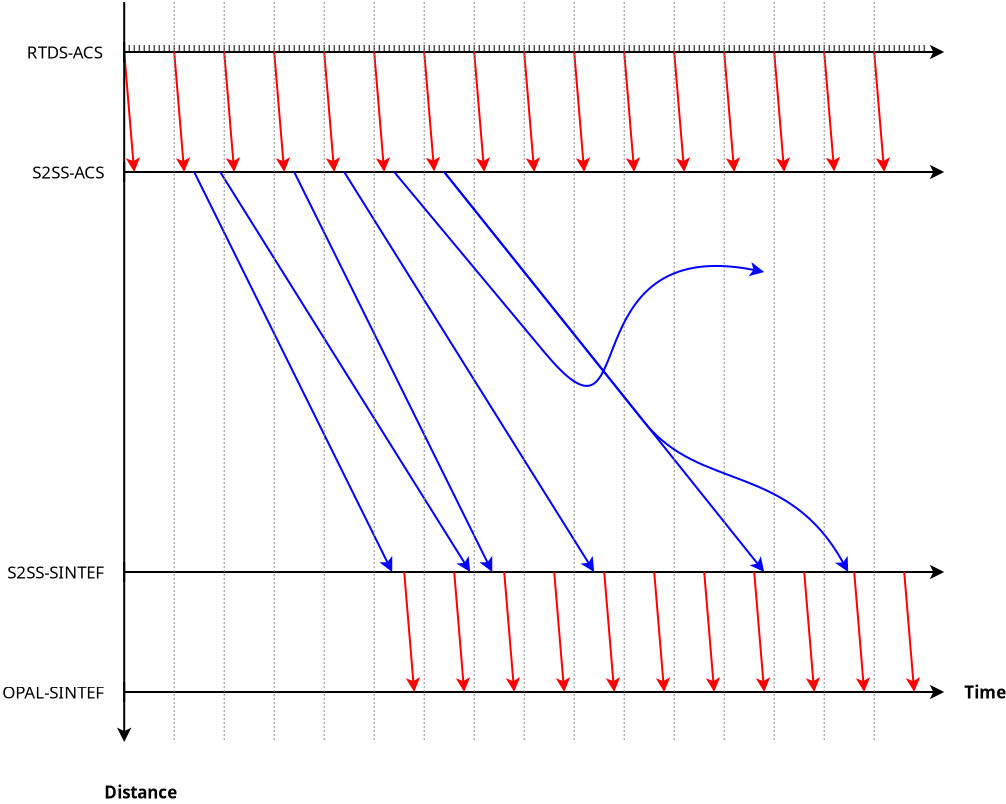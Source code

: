 <?xml version="1.0" encoding="UTF-8"?>
<dia:diagram xmlns:dia="http://www.lysator.liu.se/~alla/dia/">
  <dia:layer name="Hintergrund" visible="true" active="true">
    <dia:object type="Standard - Line" version="0" id="O0">
      <dia:attribute name="obj_pos">
        <dia:point val="5,5"/>
      </dia:attribute>
      <dia:attribute name="obj_bb">
        <dia:rectangle val="4.95,4.638;46.112,5.362"/>
      </dia:attribute>
      <dia:attribute name="conn_endpoints">
        <dia:point val="5,5"/>
        <dia:point val="46,5"/>
      </dia:attribute>
      <dia:attribute name="numcp">
        <dia:int val="1"/>
      </dia:attribute>
      <dia:attribute name="end_arrow">
        <dia:enum val="22"/>
      </dia:attribute>
      <dia:attribute name="end_arrow_length">
        <dia:real val="0.5"/>
      </dia:attribute>
      <dia:attribute name="end_arrow_width">
        <dia:real val="0.5"/>
      </dia:attribute>
      <dia:connections>
        <dia:connection handle="0" to="O17" connection="0"/>
      </dia:connections>
    </dia:object>
    <dia:object type="Standard - Text" version="1" id="O1">
      <dia:attribute name="obj_pos">
        <dia:point val="4,5"/>
      </dia:attribute>
      <dia:attribute name="obj_bb">
        <dia:rectangle val="-0.217,4.506;4,5.494"/>
      </dia:attribute>
      <dia:attribute name="text">
        <dia:composite type="text">
          <dia:attribute name="string">
            <dia:string>#RTDS-ACS#</dia:string>
          </dia:attribute>
          <dia:attribute name="font">
            <dia:font family="sans" style="0" name="Helvetica"/>
          </dia:attribute>
          <dia:attribute name="height">
            <dia:real val="1.058"/>
          </dia:attribute>
          <dia:attribute name="pos">
            <dia:point val="4,5.294"/>
          </dia:attribute>
          <dia:attribute name="color">
            <dia:color val="#000000"/>
          </dia:attribute>
          <dia:attribute name="alignment">
            <dia:enum val="2"/>
          </dia:attribute>
        </dia:composite>
      </dia:attribute>
      <dia:attribute name="valign">
        <dia:enum val="2"/>
      </dia:attribute>
    </dia:object>
    <dia:object type="Standard - Text" version="1" id="O2">
      <dia:attribute name="obj_pos">
        <dia:point val="4,11"/>
      </dia:attribute>
      <dia:attribute name="obj_bb">
        <dia:rectangle val="-0.135,10.469;4.025,11.531"/>
      </dia:attribute>
      <dia:attribute name="text">
        <dia:composite type="text">
          <dia:attribute name="string">
            <dia:string>#S2SS-ACS#</dia:string>
          </dia:attribute>
          <dia:attribute name="font">
            <dia:font family="sans" style="0" name="Helvetica"/>
          </dia:attribute>
          <dia:attribute name="height">
            <dia:real val="1.058"/>
          </dia:attribute>
          <dia:attribute name="pos">
            <dia:point val="4,11.281"/>
          </dia:attribute>
          <dia:attribute name="color">
            <dia:color val="#000000"/>
          </dia:attribute>
          <dia:attribute name="alignment">
            <dia:enum val="2"/>
          </dia:attribute>
        </dia:composite>
      </dia:attribute>
      <dia:attribute name="valign">
        <dia:enum val="2"/>
      </dia:attribute>
    </dia:object>
    <dia:object type="Standard - Text" version="1" id="O3">
      <dia:attribute name="obj_pos">
        <dia:point val="4,31"/>
      </dia:attribute>
      <dia:attribute name="obj_bb">
        <dia:rectangle val="-1.42,30.506;4,31.494"/>
      </dia:attribute>
      <dia:attribute name="text">
        <dia:composite type="text">
          <dia:attribute name="string">
            <dia:string>#S2SS-SINTEF#</dia:string>
          </dia:attribute>
          <dia:attribute name="font">
            <dia:font family="sans" style="0" name="Helvetica"/>
          </dia:attribute>
          <dia:attribute name="height">
            <dia:real val="1.058"/>
          </dia:attribute>
          <dia:attribute name="pos">
            <dia:point val="4,31.294"/>
          </dia:attribute>
          <dia:attribute name="color">
            <dia:color val="#000000"/>
          </dia:attribute>
          <dia:attribute name="alignment">
            <dia:enum val="2"/>
          </dia:attribute>
        </dia:composite>
      </dia:attribute>
      <dia:attribute name="valign">
        <dia:enum val="2"/>
      </dia:attribute>
    </dia:object>
    <dia:object type="Standard - Text" version="1" id="O4">
      <dia:attribute name="obj_pos">
        <dia:point val="4,37"/>
      </dia:attribute>
      <dia:attribute name="obj_bb">
        <dia:rectangle val="-1.427,36.506;4,37.494"/>
      </dia:attribute>
      <dia:attribute name="text">
        <dia:composite type="text">
          <dia:attribute name="string">
            <dia:string>#OPAL-SINTEF#</dia:string>
          </dia:attribute>
          <dia:attribute name="font">
            <dia:font family="sans" style="0" name="Helvetica"/>
          </dia:attribute>
          <dia:attribute name="height">
            <dia:real val="1.058"/>
          </dia:attribute>
          <dia:attribute name="pos">
            <dia:point val="4,37.294"/>
          </dia:attribute>
          <dia:attribute name="color">
            <dia:color val="#000000"/>
          </dia:attribute>
          <dia:attribute name="alignment">
            <dia:enum val="2"/>
          </dia:attribute>
        </dia:composite>
      </dia:attribute>
      <dia:attribute name="valign">
        <dia:enum val="2"/>
      </dia:attribute>
    </dia:object>
    <dia:object type="Standard - Line" version="0" id="O5">
      <dia:attribute name="obj_pos">
        <dia:point val="5,11"/>
      </dia:attribute>
      <dia:attribute name="obj_bb">
        <dia:rectangle val="4.95,10.638;46.112,11.362"/>
      </dia:attribute>
      <dia:attribute name="conn_endpoints">
        <dia:point val="5,11"/>
        <dia:point val="46,11"/>
      </dia:attribute>
      <dia:attribute name="numcp">
        <dia:int val="1"/>
      </dia:attribute>
      <dia:attribute name="end_arrow">
        <dia:enum val="22"/>
      </dia:attribute>
      <dia:attribute name="end_arrow_length">
        <dia:real val="0.5"/>
      </dia:attribute>
      <dia:attribute name="end_arrow_width">
        <dia:real val="0.5"/>
      </dia:attribute>
      <dia:connections>
        <dia:connection handle="0" to="O6" connection="0"/>
      </dia:connections>
    </dia:object>
    <dia:object type="Standard - Line" version="0" id="O6">
      <dia:attribute name="obj_pos">
        <dia:point val="5,10.5"/>
      </dia:attribute>
      <dia:attribute name="obj_bb">
        <dia:rectangle val="4.95,10.45;5.05,11.55"/>
      </dia:attribute>
      <dia:attribute name="conn_endpoints">
        <dia:point val="5,10.5"/>
        <dia:point val="5,11.5"/>
      </dia:attribute>
      <dia:attribute name="numcp">
        <dia:int val="1"/>
      </dia:attribute>
    </dia:object>
    <dia:object type="Standard - Line" version="0" id="O7">
      <dia:attribute name="obj_pos">
        <dia:point val="5,31"/>
      </dia:attribute>
      <dia:attribute name="obj_bb">
        <dia:rectangle val="4.95,30.638;46.112,31.362"/>
      </dia:attribute>
      <dia:attribute name="conn_endpoints">
        <dia:point val="5,31"/>
        <dia:point val="46,31"/>
      </dia:attribute>
      <dia:attribute name="numcp">
        <dia:int val="1"/>
      </dia:attribute>
      <dia:attribute name="end_arrow">
        <dia:enum val="22"/>
      </dia:attribute>
      <dia:attribute name="end_arrow_length">
        <dia:real val="0.5"/>
      </dia:attribute>
      <dia:attribute name="end_arrow_width">
        <dia:real val="0.5"/>
      </dia:attribute>
      <dia:connections>
        <dia:connection handle="0" to="O8" connection="0"/>
      </dia:connections>
    </dia:object>
    <dia:object type="Standard - Line" version="0" id="O8">
      <dia:attribute name="obj_pos">
        <dia:point val="5,30.5"/>
      </dia:attribute>
      <dia:attribute name="obj_bb">
        <dia:rectangle val="4.95,30.45;5.05,31.55"/>
      </dia:attribute>
      <dia:attribute name="conn_endpoints">
        <dia:point val="5,30.5"/>
        <dia:point val="5,31.5"/>
      </dia:attribute>
      <dia:attribute name="numcp">
        <dia:int val="1"/>
      </dia:attribute>
    </dia:object>
    <dia:object type="Standard - Line" version="0" id="O9">
      <dia:attribute name="obj_pos">
        <dia:point val="5,37"/>
      </dia:attribute>
      <dia:attribute name="obj_bb">
        <dia:rectangle val="4.95,36.638;46.112,37.362"/>
      </dia:attribute>
      <dia:attribute name="conn_endpoints">
        <dia:point val="5,37"/>
        <dia:point val="46,37"/>
      </dia:attribute>
      <dia:attribute name="numcp">
        <dia:int val="1"/>
      </dia:attribute>
      <dia:attribute name="end_arrow">
        <dia:enum val="22"/>
      </dia:attribute>
      <dia:attribute name="end_arrow_length">
        <dia:real val="0.5"/>
      </dia:attribute>
      <dia:attribute name="end_arrow_width">
        <dia:real val="0.5"/>
      </dia:attribute>
      <dia:connections>
        <dia:connection handle="0" to="O10" connection="0"/>
      </dia:connections>
    </dia:object>
    <dia:object type="Standard - Line" version="0" id="O10">
      <dia:attribute name="obj_pos">
        <dia:point val="5,36.5"/>
      </dia:attribute>
      <dia:attribute name="obj_bb">
        <dia:rectangle val="4.95,36.45;5.05,37.55"/>
      </dia:attribute>
      <dia:attribute name="conn_endpoints">
        <dia:point val="5,36.5"/>
        <dia:point val="5,37.5"/>
      </dia:attribute>
      <dia:attribute name="numcp">
        <dia:int val="1"/>
      </dia:attribute>
    </dia:object>
    <dia:object type="Standard - Line" version="0" id="O11">
      <dia:attribute name="obj_pos">
        <dia:point val="5,5"/>
      </dia:attribute>
      <dia:attribute name="obj_bb">
        <dia:rectangle val="4.946,4.946;5.81,11.111"/>
      </dia:attribute>
      <dia:attribute name="conn_endpoints">
        <dia:point val="5,5"/>
        <dia:point val="5.5,11"/>
      </dia:attribute>
      <dia:attribute name="numcp">
        <dia:int val="1"/>
      </dia:attribute>
      <dia:attribute name="line_color">
        <dia:color val="#ff0000"/>
      </dia:attribute>
      <dia:attribute name="end_arrow">
        <dia:enum val="22"/>
      </dia:attribute>
      <dia:attribute name="end_arrow_length">
        <dia:real val="0.5"/>
      </dia:attribute>
      <dia:attribute name="end_arrow_width">
        <dia:real val="0.5"/>
      </dia:attribute>
      <dia:connections>
        <dia:connection handle="0" to="O17" connection="0"/>
      </dia:connections>
    </dia:object>
    <dia:object type="Standard - Line" version="0" id="O12">
      <dia:attribute name="obj_pos">
        <dia:point val="8.5,11"/>
      </dia:attribute>
      <dia:attribute name="obj_bb">
        <dia:rectangle val="8.433,10.933;18.472,31.1"/>
      </dia:attribute>
      <dia:attribute name="conn_endpoints">
        <dia:point val="8.5,11"/>
        <dia:point val="18.4,31"/>
      </dia:attribute>
      <dia:attribute name="numcp">
        <dia:int val="1"/>
      </dia:attribute>
      <dia:attribute name="line_color">
        <dia:color val="#0000ff"/>
      </dia:attribute>
      <dia:attribute name="end_arrow">
        <dia:enum val="22"/>
      </dia:attribute>
      <dia:attribute name="end_arrow_length">
        <dia:real val="0.5"/>
      </dia:attribute>
      <dia:attribute name="end_arrow_width">
        <dia:real val="0.5"/>
      </dia:attribute>
    </dia:object>
    <dia:object type="Standard - Line" version="0" id="O13">
      <dia:attribute name="obj_pos">
        <dia:point val="9.8,11"/>
      </dia:attribute>
      <dia:attribute name="obj_bb">
        <dia:rectangle val="9.731,10.931;22.369,31.095"/>
      </dia:attribute>
      <dia:attribute name="conn_endpoints">
        <dia:point val="9.8,11"/>
        <dia:point val="22.3,31"/>
      </dia:attribute>
      <dia:attribute name="numcp">
        <dia:int val="1"/>
      </dia:attribute>
      <dia:attribute name="line_color">
        <dia:color val="#0000ff"/>
      </dia:attribute>
      <dia:attribute name="end_arrow">
        <dia:enum val="22"/>
      </dia:attribute>
      <dia:attribute name="end_arrow_length">
        <dia:real val="0.5"/>
      </dia:attribute>
      <dia:attribute name="end_arrow_width">
        <dia:real val="0.5"/>
      </dia:attribute>
    </dia:object>
    <dia:object type="Standard - Line" version="0" id="O14">
      <dia:attribute name="obj_pos">
        <dia:point val="7.5,5"/>
      </dia:attribute>
      <dia:attribute name="obj_bb">
        <dia:rectangle val="7.446,4.946;8.31,11.111"/>
      </dia:attribute>
      <dia:attribute name="conn_endpoints">
        <dia:point val="7.5,5"/>
        <dia:point val="8,11"/>
      </dia:attribute>
      <dia:attribute name="numcp">
        <dia:int val="1"/>
      </dia:attribute>
      <dia:attribute name="line_color">
        <dia:color val="#ff0000"/>
      </dia:attribute>
      <dia:attribute name="end_arrow">
        <dia:enum val="22"/>
      </dia:attribute>
      <dia:attribute name="end_arrow_length">
        <dia:real val="0.5"/>
      </dia:attribute>
      <dia:attribute name="end_arrow_width">
        <dia:real val="0.5"/>
      </dia:attribute>
    </dia:object>
    <dia:object type="Standard - Line" version="0" id="O15">
      <dia:attribute name="obj_pos">
        <dia:point val="10,5"/>
      </dia:attribute>
      <dia:attribute name="obj_bb">
        <dia:rectangle val="9.946,4.946;10.81,11.111"/>
      </dia:attribute>
      <dia:attribute name="conn_endpoints">
        <dia:point val="10,5"/>
        <dia:point val="10.5,11"/>
      </dia:attribute>
      <dia:attribute name="numcp">
        <dia:int val="1"/>
      </dia:attribute>
      <dia:attribute name="line_color">
        <dia:color val="#ff0000"/>
      </dia:attribute>
      <dia:attribute name="end_arrow">
        <dia:enum val="22"/>
      </dia:attribute>
      <dia:attribute name="end_arrow_length">
        <dia:real val="0.5"/>
      </dia:attribute>
      <dia:attribute name="end_arrow_width">
        <dia:real val="0.5"/>
      </dia:attribute>
    </dia:object>
    <dia:object type="Standard - Line" version="0" id="O16">
      <dia:attribute name="obj_pos">
        <dia:point val="12.5,5"/>
      </dia:attribute>
      <dia:attribute name="obj_bb">
        <dia:rectangle val="12.446,4.946;13.31,11.111"/>
      </dia:attribute>
      <dia:attribute name="conn_endpoints">
        <dia:point val="12.5,5"/>
        <dia:point val="13,11"/>
      </dia:attribute>
      <dia:attribute name="numcp">
        <dia:int val="1"/>
      </dia:attribute>
      <dia:attribute name="line_color">
        <dia:color val="#ff0000"/>
      </dia:attribute>
      <dia:attribute name="end_arrow">
        <dia:enum val="22"/>
      </dia:attribute>
      <dia:attribute name="end_arrow_length">
        <dia:real val="0.5"/>
      </dia:attribute>
      <dia:attribute name="end_arrow_width">
        <dia:real val="0.5"/>
      </dia:attribute>
    </dia:object>
    <dia:object type="Standard - Line" version="0" id="O17">
      <dia:attribute name="obj_pos">
        <dia:point val="5,4.5"/>
      </dia:attribute>
      <dia:attribute name="obj_bb">
        <dia:rectangle val="4.95,4.45;5.05,5.55"/>
      </dia:attribute>
      <dia:attribute name="conn_endpoints">
        <dia:point val="5,4.5"/>
        <dia:point val="5,5.5"/>
      </dia:attribute>
      <dia:attribute name="numcp">
        <dia:int val="1"/>
      </dia:attribute>
    </dia:object>
    <dia:group>
      <dia:object type="Standard - Line" version="0" id="O18">
        <dia:attribute name="obj_pos">
          <dia:point val="5.25,5"/>
        </dia:attribute>
        <dia:attribute name="obj_bb">
          <dia:rectangle val="5.235,4.635;5.265,5.015"/>
        </dia:attribute>
        <dia:attribute name="conn_endpoints">
          <dia:point val="5.25,5"/>
          <dia:point val="5.25,4.65"/>
        </dia:attribute>
        <dia:attribute name="numcp">
          <dia:int val="1"/>
        </dia:attribute>
        <dia:attribute name="line_width">
          <dia:real val="0.03"/>
        </dia:attribute>
      </dia:object>
      <dia:object type="Standard - Line" version="0" id="O19">
        <dia:attribute name="obj_pos">
          <dia:point val="5.5,5"/>
        </dia:attribute>
        <dia:attribute name="obj_bb">
          <dia:rectangle val="5.485,4.635;5.515,5.015"/>
        </dia:attribute>
        <dia:attribute name="conn_endpoints">
          <dia:point val="5.5,5"/>
          <dia:point val="5.5,4.65"/>
        </dia:attribute>
        <dia:attribute name="numcp">
          <dia:int val="1"/>
        </dia:attribute>
        <dia:attribute name="line_width">
          <dia:real val="0.03"/>
        </dia:attribute>
      </dia:object>
      <dia:object type="Standard - Line" version="0" id="O20">
        <dia:attribute name="obj_pos">
          <dia:point val="5.75,5"/>
        </dia:attribute>
        <dia:attribute name="obj_bb">
          <dia:rectangle val="5.735,4.635;5.765,5.015"/>
        </dia:attribute>
        <dia:attribute name="conn_endpoints">
          <dia:point val="5.75,5"/>
          <dia:point val="5.75,4.65"/>
        </dia:attribute>
        <dia:attribute name="numcp">
          <dia:int val="1"/>
        </dia:attribute>
        <dia:attribute name="line_width">
          <dia:real val="0.03"/>
        </dia:attribute>
      </dia:object>
      <dia:object type="Standard - Line" version="0" id="O21">
        <dia:attribute name="obj_pos">
          <dia:point val="7.25,5"/>
        </dia:attribute>
        <dia:attribute name="obj_bb">
          <dia:rectangle val="7.235,4.635;7.265,5.015"/>
        </dia:attribute>
        <dia:attribute name="conn_endpoints">
          <dia:point val="7.25,5"/>
          <dia:point val="7.25,4.65"/>
        </dia:attribute>
        <dia:attribute name="numcp">
          <dia:int val="1"/>
        </dia:attribute>
        <dia:attribute name="line_width">
          <dia:real val="0.03"/>
        </dia:attribute>
      </dia:object>
      <dia:object type="Standard - Line" version="0" id="O22">
        <dia:attribute name="obj_pos">
          <dia:point val="6,5"/>
        </dia:attribute>
        <dia:attribute name="obj_bb">
          <dia:rectangle val="5.985,4.635;6.015,5.015"/>
        </dia:attribute>
        <dia:attribute name="conn_endpoints">
          <dia:point val="6,5"/>
          <dia:point val="6,4.65"/>
        </dia:attribute>
        <dia:attribute name="numcp">
          <dia:int val="1"/>
        </dia:attribute>
        <dia:attribute name="line_width">
          <dia:real val="0.03"/>
        </dia:attribute>
      </dia:object>
      <dia:object type="Standard - Line" version="0" id="O23">
        <dia:attribute name="obj_pos">
          <dia:point val="6.25,5"/>
        </dia:attribute>
        <dia:attribute name="obj_bb">
          <dia:rectangle val="6.235,4.635;6.265,5.015"/>
        </dia:attribute>
        <dia:attribute name="conn_endpoints">
          <dia:point val="6.25,5"/>
          <dia:point val="6.25,4.65"/>
        </dia:attribute>
        <dia:attribute name="numcp">
          <dia:int val="1"/>
        </dia:attribute>
        <dia:attribute name="line_width">
          <dia:real val="0.03"/>
        </dia:attribute>
      </dia:object>
      <dia:object type="Standard - Line" version="0" id="O24">
        <dia:attribute name="obj_pos">
          <dia:point val="6.5,5"/>
        </dia:attribute>
        <dia:attribute name="obj_bb">
          <dia:rectangle val="6.485,4.635;6.515,5.015"/>
        </dia:attribute>
        <dia:attribute name="conn_endpoints">
          <dia:point val="6.5,5"/>
          <dia:point val="6.5,4.65"/>
        </dia:attribute>
        <dia:attribute name="numcp">
          <dia:int val="1"/>
        </dia:attribute>
        <dia:attribute name="line_width">
          <dia:real val="0.03"/>
        </dia:attribute>
      </dia:object>
      <dia:object type="Standard - Line" version="0" id="O25">
        <dia:attribute name="obj_pos">
          <dia:point val="6.75,5"/>
        </dia:attribute>
        <dia:attribute name="obj_bb">
          <dia:rectangle val="6.735,4.635;6.765,5.015"/>
        </dia:attribute>
        <dia:attribute name="conn_endpoints">
          <dia:point val="6.75,5"/>
          <dia:point val="6.75,4.65"/>
        </dia:attribute>
        <dia:attribute name="numcp">
          <dia:int val="1"/>
        </dia:attribute>
        <dia:attribute name="line_width">
          <dia:real val="0.03"/>
        </dia:attribute>
      </dia:object>
      <dia:object type="Standard - Line" version="0" id="O26">
        <dia:attribute name="obj_pos">
          <dia:point val="7,5"/>
        </dia:attribute>
        <dia:attribute name="obj_bb">
          <dia:rectangle val="6.985,4.635;7.015,5.015"/>
        </dia:attribute>
        <dia:attribute name="conn_endpoints">
          <dia:point val="7,5"/>
          <dia:point val="7,4.65"/>
        </dia:attribute>
        <dia:attribute name="numcp">
          <dia:int val="1"/>
        </dia:attribute>
        <dia:attribute name="line_width">
          <dia:real val="0.03"/>
        </dia:attribute>
      </dia:object>
      <dia:object type="Standard - Line" version="0" id="O27">
        <dia:attribute name="obj_pos">
          <dia:point val="7.5,5"/>
        </dia:attribute>
        <dia:attribute name="obj_bb">
          <dia:rectangle val="7.485,4.635;7.515,5.015"/>
        </dia:attribute>
        <dia:attribute name="conn_endpoints">
          <dia:point val="7.5,5"/>
          <dia:point val="7.5,4.65"/>
        </dia:attribute>
        <dia:attribute name="numcp">
          <dia:int val="1"/>
        </dia:attribute>
        <dia:attribute name="line_width">
          <dia:real val="0.03"/>
        </dia:attribute>
      </dia:object>
    </dia:group>
    <dia:group>
      <dia:object type="Standard - Line" version="0" id="O28">
        <dia:attribute name="obj_pos">
          <dia:point val="7.75,5"/>
        </dia:attribute>
        <dia:attribute name="obj_bb">
          <dia:rectangle val="7.735,4.635;7.765,5.015"/>
        </dia:attribute>
        <dia:attribute name="conn_endpoints">
          <dia:point val="7.75,5"/>
          <dia:point val="7.75,4.65"/>
        </dia:attribute>
        <dia:attribute name="numcp">
          <dia:int val="1"/>
        </dia:attribute>
        <dia:attribute name="line_width">
          <dia:real val="0.03"/>
        </dia:attribute>
      </dia:object>
      <dia:object type="Standard - Line" version="0" id="O29">
        <dia:attribute name="obj_pos">
          <dia:point val="8,5"/>
        </dia:attribute>
        <dia:attribute name="obj_bb">
          <dia:rectangle val="7.985,4.635;8.015,5.015"/>
        </dia:attribute>
        <dia:attribute name="conn_endpoints">
          <dia:point val="8,5"/>
          <dia:point val="8,4.65"/>
        </dia:attribute>
        <dia:attribute name="numcp">
          <dia:int val="1"/>
        </dia:attribute>
        <dia:attribute name="line_width">
          <dia:real val="0.03"/>
        </dia:attribute>
      </dia:object>
      <dia:object type="Standard - Line" version="0" id="O30">
        <dia:attribute name="obj_pos">
          <dia:point val="8.25,5"/>
        </dia:attribute>
        <dia:attribute name="obj_bb">
          <dia:rectangle val="8.235,4.635;8.265,5.015"/>
        </dia:attribute>
        <dia:attribute name="conn_endpoints">
          <dia:point val="8.25,5"/>
          <dia:point val="8.25,4.65"/>
        </dia:attribute>
        <dia:attribute name="numcp">
          <dia:int val="1"/>
        </dia:attribute>
        <dia:attribute name="line_width">
          <dia:real val="0.03"/>
        </dia:attribute>
      </dia:object>
      <dia:object type="Standard - Line" version="0" id="O31">
        <dia:attribute name="obj_pos">
          <dia:point val="9.75,5"/>
        </dia:attribute>
        <dia:attribute name="obj_bb">
          <dia:rectangle val="9.735,4.635;9.765,5.015"/>
        </dia:attribute>
        <dia:attribute name="conn_endpoints">
          <dia:point val="9.75,5"/>
          <dia:point val="9.75,4.65"/>
        </dia:attribute>
        <dia:attribute name="numcp">
          <dia:int val="1"/>
        </dia:attribute>
        <dia:attribute name="line_width">
          <dia:real val="0.03"/>
        </dia:attribute>
      </dia:object>
      <dia:object type="Standard - Line" version="0" id="O32">
        <dia:attribute name="obj_pos">
          <dia:point val="8.5,5"/>
        </dia:attribute>
        <dia:attribute name="obj_bb">
          <dia:rectangle val="8.485,4.635;8.515,5.015"/>
        </dia:attribute>
        <dia:attribute name="conn_endpoints">
          <dia:point val="8.5,5"/>
          <dia:point val="8.5,4.65"/>
        </dia:attribute>
        <dia:attribute name="numcp">
          <dia:int val="1"/>
        </dia:attribute>
        <dia:attribute name="line_width">
          <dia:real val="0.03"/>
        </dia:attribute>
      </dia:object>
      <dia:object type="Standard - Line" version="0" id="O33">
        <dia:attribute name="obj_pos">
          <dia:point val="8.75,5"/>
        </dia:attribute>
        <dia:attribute name="obj_bb">
          <dia:rectangle val="8.735,4.635;8.765,5.015"/>
        </dia:attribute>
        <dia:attribute name="conn_endpoints">
          <dia:point val="8.75,5"/>
          <dia:point val="8.75,4.65"/>
        </dia:attribute>
        <dia:attribute name="numcp">
          <dia:int val="1"/>
        </dia:attribute>
        <dia:attribute name="line_width">
          <dia:real val="0.03"/>
        </dia:attribute>
      </dia:object>
      <dia:object type="Standard - Line" version="0" id="O34">
        <dia:attribute name="obj_pos">
          <dia:point val="9,5"/>
        </dia:attribute>
        <dia:attribute name="obj_bb">
          <dia:rectangle val="8.985,4.635;9.015,5.015"/>
        </dia:attribute>
        <dia:attribute name="conn_endpoints">
          <dia:point val="9,5"/>
          <dia:point val="9,4.65"/>
        </dia:attribute>
        <dia:attribute name="numcp">
          <dia:int val="1"/>
        </dia:attribute>
        <dia:attribute name="line_width">
          <dia:real val="0.03"/>
        </dia:attribute>
      </dia:object>
      <dia:object type="Standard - Line" version="0" id="O35">
        <dia:attribute name="obj_pos">
          <dia:point val="9.25,5"/>
        </dia:attribute>
        <dia:attribute name="obj_bb">
          <dia:rectangle val="9.235,4.635;9.265,5.015"/>
        </dia:attribute>
        <dia:attribute name="conn_endpoints">
          <dia:point val="9.25,5"/>
          <dia:point val="9.25,4.65"/>
        </dia:attribute>
        <dia:attribute name="numcp">
          <dia:int val="1"/>
        </dia:attribute>
        <dia:attribute name="line_width">
          <dia:real val="0.03"/>
        </dia:attribute>
      </dia:object>
      <dia:object type="Standard - Line" version="0" id="O36">
        <dia:attribute name="obj_pos">
          <dia:point val="9.5,5"/>
        </dia:attribute>
        <dia:attribute name="obj_bb">
          <dia:rectangle val="9.485,4.635;9.515,5.015"/>
        </dia:attribute>
        <dia:attribute name="conn_endpoints">
          <dia:point val="9.5,5"/>
          <dia:point val="9.5,4.65"/>
        </dia:attribute>
        <dia:attribute name="numcp">
          <dia:int val="1"/>
        </dia:attribute>
        <dia:attribute name="line_width">
          <dia:real val="0.03"/>
        </dia:attribute>
      </dia:object>
      <dia:object type="Standard - Line" version="0" id="O37">
        <dia:attribute name="obj_pos">
          <dia:point val="10,5"/>
        </dia:attribute>
        <dia:attribute name="obj_bb">
          <dia:rectangle val="9.985,4.635;10.015,5.015"/>
        </dia:attribute>
        <dia:attribute name="conn_endpoints">
          <dia:point val="10,5"/>
          <dia:point val="10,4.65"/>
        </dia:attribute>
        <dia:attribute name="numcp">
          <dia:int val="1"/>
        </dia:attribute>
        <dia:attribute name="line_width">
          <dia:real val="0.03"/>
        </dia:attribute>
      </dia:object>
    </dia:group>
    <dia:group>
      <dia:object type="Standard - Line" version="0" id="O38">
        <dia:attribute name="obj_pos">
          <dia:point val="10.25,5"/>
        </dia:attribute>
        <dia:attribute name="obj_bb">
          <dia:rectangle val="10.235,4.635;10.265,5.015"/>
        </dia:attribute>
        <dia:attribute name="conn_endpoints">
          <dia:point val="10.25,5"/>
          <dia:point val="10.25,4.65"/>
        </dia:attribute>
        <dia:attribute name="numcp">
          <dia:int val="1"/>
        </dia:attribute>
        <dia:attribute name="line_width">
          <dia:real val="0.03"/>
        </dia:attribute>
      </dia:object>
      <dia:object type="Standard - Line" version="0" id="O39">
        <dia:attribute name="obj_pos">
          <dia:point val="10.5,5"/>
        </dia:attribute>
        <dia:attribute name="obj_bb">
          <dia:rectangle val="10.485,4.635;10.515,5.015"/>
        </dia:attribute>
        <dia:attribute name="conn_endpoints">
          <dia:point val="10.5,5"/>
          <dia:point val="10.5,4.65"/>
        </dia:attribute>
        <dia:attribute name="numcp">
          <dia:int val="1"/>
        </dia:attribute>
        <dia:attribute name="line_width">
          <dia:real val="0.03"/>
        </dia:attribute>
      </dia:object>
      <dia:object type="Standard - Line" version="0" id="O40">
        <dia:attribute name="obj_pos">
          <dia:point val="10.75,5"/>
        </dia:attribute>
        <dia:attribute name="obj_bb">
          <dia:rectangle val="10.735,4.635;10.765,5.015"/>
        </dia:attribute>
        <dia:attribute name="conn_endpoints">
          <dia:point val="10.75,5"/>
          <dia:point val="10.75,4.65"/>
        </dia:attribute>
        <dia:attribute name="numcp">
          <dia:int val="1"/>
        </dia:attribute>
        <dia:attribute name="line_width">
          <dia:real val="0.03"/>
        </dia:attribute>
      </dia:object>
      <dia:object type="Standard - Line" version="0" id="O41">
        <dia:attribute name="obj_pos">
          <dia:point val="12.25,5"/>
        </dia:attribute>
        <dia:attribute name="obj_bb">
          <dia:rectangle val="12.235,4.635;12.265,5.015"/>
        </dia:attribute>
        <dia:attribute name="conn_endpoints">
          <dia:point val="12.25,5"/>
          <dia:point val="12.25,4.65"/>
        </dia:attribute>
        <dia:attribute name="numcp">
          <dia:int val="1"/>
        </dia:attribute>
        <dia:attribute name="line_width">
          <dia:real val="0.03"/>
        </dia:attribute>
      </dia:object>
      <dia:object type="Standard - Line" version="0" id="O42">
        <dia:attribute name="obj_pos">
          <dia:point val="11,5"/>
        </dia:attribute>
        <dia:attribute name="obj_bb">
          <dia:rectangle val="10.985,4.635;11.015,5.015"/>
        </dia:attribute>
        <dia:attribute name="conn_endpoints">
          <dia:point val="11,5"/>
          <dia:point val="11,4.65"/>
        </dia:attribute>
        <dia:attribute name="numcp">
          <dia:int val="1"/>
        </dia:attribute>
        <dia:attribute name="line_width">
          <dia:real val="0.03"/>
        </dia:attribute>
      </dia:object>
      <dia:object type="Standard - Line" version="0" id="O43">
        <dia:attribute name="obj_pos">
          <dia:point val="11.25,5"/>
        </dia:attribute>
        <dia:attribute name="obj_bb">
          <dia:rectangle val="11.235,4.635;11.265,5.015"/>
        </dia:attribute>
        <dia:attribute name="conn_endpoints">
          <dia:point val="11.25,5"/>
          <dia:point val="11.25,4.65"/>
        </dia:attribute>
        <dia:attribute name="numcp">
          <dia:int val="1"/>
        </dia:attribute>
        <dia:attribute name="line_width">
          <dia:real val="0.03"/>
        </dia:attribute>
      </dia:object>
      <dia:object type="Standard - Line" version="0" id="O44">
        <dia:attribute name="obj_pos">
          <dia:point val="11.5,5"/>
        </dia:attribute>
        <dia:attribute name="obj_bb">
          <dia:rectangle val="11.485,4.635;11.515,5.015"/>
        </dia:attribute>
        <dia:attribute name="conn_endpoints">
          <dia:point val="11.5,5"/>
          <dia:point val="11.5,4.65"/>
        </dia:attribute>
        <dia:attribute name="numcp">
          <dia:int val="1"/>
        </dia:attribute>
        <dia:attribute name="line_width">
          <dia:real val="0.03"/>
        </dia:attribute>
      </dia:object>
      <dia:object type="Standard - Line" version="0" id="O45">
        <dia:attribute name="obj_pos">
          <dia:point val="11.75,5"/>
        </dia:attribute>
        <dia:attribute name="obj_bb">
          <dia:rectangle val="11.735,4.635;11.765,5.015"/>
        </dia:attribute>
        <dia:attribute name="conn_endpoints">
          <dia:point val="11.75,5"/>
          <dia:point val="11.75,4.65"/>
        </dia:attribute>
        <dia:attribute name="numcp">
          <dia:int val="1"/>
        </dia:attribute>
        <dia:attribute name="line_width">
          <dia:real val="0.03"/>
        </dia:attribute>
      </dia:object>
      <dia:object type="Standard - Line" version="0" id="O46">
        <dia:attribute name="obj_pos">
          <dia:point val="12,5"/>
        </dia:attribute>
        <dia:attribute name="obj_bb">
          <dia:rectangle val="11.985,4.635;12.015,5.015"/>
        </dia:attribute>
        <dia:attribute name="conn_endpoints">
          <dia:point val="12,5"/>
          <dia:point val="12,4.65"/>
        </dia:attribute>
        <dia:attribute name="numcp">
          <dia:int val="1"/>
        </dia:attribute>
        <dia:attribute name="line_width">
          <dia:real val="0.03"/>
        </dia:attribute>
      </dia:object>
      <dia:object type="Standard - Line" version="0" id="O47">
        <dia:attribute name="obj_pos">
          <dia:point val="12.5,5"/>
        </dia:attribute>
        <dia:attribute name="obj_bb">
          <dia:rectangle val="12.485,4.635;12.515,5.015"/>
        </dia:attribute>
        <dia:attribute name="conn_endpoints">
          <dia:point val="12.5,5"/>
          <dia:point val="12.5,4.65"/>
        </dia:attribute>
        <dia:attribute name="numcp">
          <dia:int val="1"/>
        </dia:attribute>
        <dia:attribute name="line_width">
          <dia:real val="0.03"/>
        </dia:attribute>
      </dia:object>
    </dia:group>
    <dia:group>
      <dia:object type="Standard - Line" version="0" id="O48">
        <dia:attribute name="obj_pos">
          <dia:point val="12.75,5"/>
        </dia:attribute>
        <dia:attribute name="obj_bb">
          <dia:rectangle val="12.735,4.635;12.765,5.015"/>
        </dia:attribute>
        <dia:attribute name="conn_endpoints">
          <dia:point val="12.75,5"/>
          <dia:point val="12.75,4.65"/>
        </dia:attribute>
        <dia:attribute name="numcp">
          <dia:int val="1"/>
        </dia:attribute>
        <dia:attribute name="line_width">
          <dia:real val="0.03"/>
        </dia:attribute>
      </dia:object>
      <dia:object type="Standard - Line" version="0" id="O49">
        <dia:attribute name="obj_pos">
          <dia:point val="13,5"/>
        </dia:attribute>
        <dia:attribute name="obj_bb">
          <dia:rectangle val="12.985,4.635;13.015,5.015"/>
        </dia:attribute>
        <dia:attribute name="conn_endpoints">
          <dia:point val="13,5"/>
          <dia:point val="13,4.65"/>
        </dia:attribute>
        <dia:attribute name="numcp">
          <dia:int val="1"/>
        </dia:attribute>
        <dia:attribute name="line_width">
          <dia:real val="0.03"/>
        </dia:attribute>
      </dia:object>
      <dia:object type="Standard - Line" version="0" id="O50">
        <dia:attribute name="obj_pos">
          <dia:point val="13.25,5"/>
        </dia:attribute>
        <dia:attribute name="obj_bb">
          <dia:rectangle val="13.235,4.635;13.265,5.015"/>
        </dia:attribute>
        <dia:attribute name="conn_endpoints">
          <dia:point val="13.25,5"/>
          <dia:point val="13.25,4.65"/>
        </dia:attribute>
        <dia:attribute name="numcp">
          <dia:int val="1"/>
        </dia:attribute>
        <dia:attribute name="line_width">
          <dia:real val="0.03"/>
        </dia:attribute>
      </dia:object>
      <dia:object type="Standard - Line" version="0" id="O51">
        <dia:attribute name="obj_pos">
          <dia:point val="14.75,5"/>
        </dia:attribute>
        <dia:attribute name="obj_bb">
          <dia:rectangle val="14.735,4.635;14.765,5.015"/>
        </dia:attribute>
        <dia:attribute name="conn_endpoints">
          <dia:point val="14.75,5"/>
          <dia:point val="14.75,4.65"/>
        </dia:attribute>
        <dia:attribute name="numcp">
          <dia:int val="1"/>
        </dia:attribute>
        <dia:attribute name="line_width">
          <dia:real val="0.03"/>
        </dia:attribute>
      </dia:object>
      <dia:object type="Standard - Line" version="0" id="O52">
        <dia:attribute name="obj_pos">
          <dia:point val="13.5,5"/>
        </dia:attribute>
        <dia:attribute name="obj_bb">
          <dia:rectangle val="13.485,4.635;13.515,5.015"/>
        </dia:attribute>
        <dia:attribute name="conn_endpoints">
          <dia:point val="13.5,5"/>
          <dia:point val="13.5,4.65"/>
        </dia:attribute>
        <dia:attribute name="numcp">
          <dia:int val="1"/>
        </dia:attribute>
        <dia:attribute name="line_width">
          <dia:real val="0.03"/>
        </dia:attribute>
      </dia:object>
      <dia:object type="Standard - Line" version="0" id="O53">
        <dia:attribute name="obj_pos">
          <dia:point val="13.75,5"/>
        </dia:attribute>
        <dia:attribute name="obj_bb">
          <dia:rectangle val="13.735,4.635;13.765,5.015"/>
        </dia:attribute>
        <dia:attribute name="conn_endpoints">
          <dia:point val="13.75,5"/>
          <dia:point val="13.75,4.65"/>
        </dia:attribute>
        <dia:attribute name="numcp">
          <dia:int val="1"/>
        </dia:attribute>
        <dia:attribute name="line_width">
          <dia:real val="0.03"/>
        </dia:attribute>
      </dia:object>
      <dia:object type="Standard - Line" version="0" id="O54">
        <dia:attribute name="obj_pos">
          <dia:point val="14,5"/>
        </dia:attribute>
        <dia:attribute name="obj_bb">
          <dia:rectangle val="13.985,4.635;14.015,5.015"/>
        </dia:attribute>
        <dia:attribute name="conn_endpoints">
          <dia:point val="14,5"/>
          <dia:point val="14,4.65"/>
        </dia:attribute>
        <dia:attribute name="numcp">
          <dia:int val="1"/>
        </dia:attribute>
        <dia:attribute name="line_width">
          <dia:real val="0.03"/>
        </dia:attribute>
      </dia:object>
      <dia:object type="Standard - Line" version="0" id="O55">
        <dia:attribute name="obj_pos">
          <dia:point val="14.25,5"/>
        </dia:attribute>
        <dia:attribute name="obj_bb">
          <dia:rectangle val="14.235,4.635;14.265,5.015"/>
        </dia:attribute>
        <dia:attribute name="conn_endpoints">
          <dia:point val="14.25,5"/>
          <dia:point val="14.25,4.65"/>
        </dia:attribute>
        <dia:attribute name="numcp">
          <dia:int val="1"/>
        </dia:attribute>
        <dia:attribute name="line_width">
          <dia:real val="0.03"/>
        </dia:attribute>
      </dia:object>
      <dia:object type="Standard - Line" version="0" id="O56">
        <dia:attribute name="obj_pos">
          <dia:point val="14.5,5"/>
        </dia:attribute>
        <dia:attribute name="obj_bb">
          <dia:rectangle val="14.485,4.635;14.515,5.015"/>
        </dia:attribute>
        <dia:attribute name="conn_endpoints">
          <dia:point val="14.5,5"/>
          <dia:point val="14.5,4.65"/>
        </dia:attribute>
        <dia:attribute name="numcp">
          <dia:int val="1"/>
        </dia:attribute>
        <dia:attribute name="line_width">
          <dia:real val="0.03"/>
        </dia:attribute>
      </dia:object>
      <dia:object type="Standard - Line" version="0" id="O57">
        <dia:attribute name="obj_pos">
          <dia:point val="15,5"/>
        </dia:attribute>
        <dia:attribute name="obj_bb">
          <dia:rectangle val="14.985,4.635;15.015,5.015"/>
        </dia:attribute>
        <dia:attribute name="conn_endpoints">
          <dia:point val="15,5"/>
          <dia:point val="15,4.65"/>
        </dia:attribute>
        <dia:attribute name="numcp">
          <dia:int val="1"/>
        </dia:attribute>
        <dia:attribute name="line_width">
          <dia:real val="0.03"/>
        </dia:attribute>
      </dia:object>
    </dia:group>
    <dia:group>
      <dia:object type="Standard - Line" version="0" id="O58">
        <dia:attribute name="obj_pos">
          <dia:point val="15.25,5"/>
        </dia:attribute>
        <dia:attribute name="obj_bb">
          <dia:rectangle val="15.235,4.635;15.265,5.015"/>
        </dia:attribute>
        <dia:attribute name="conn_endpoints">
          <dia:point val="15.25,5"/>
          <dia:point val="15.25,4.65"/>
        </dia:attribute>
        <dia:attribute name="numcp">
          <dia:int val="1"/>
        </dia:attribute>
        <dia:attribute name="line_width">
          <dia:real val="0.03"/>
        </dia:attribute>
      </dia:object>
      <dia:object type="Standard - Line" version="0" id="O59">
        <dia:attribute name="obj_pos">
          <dia:point val="15.5,5"/>
        </dia:attribute>
        <dia:attribute name="obj_bb">
          <dia:rectangle val="15.485,4.635;15.515,5.015"/>
        </dia:attribute>
        <dia:attribute name="conn_endpoints">
          <dia:point val="15.5,5"/>
          <dia:point val="15.5,4.65"/>
        </dia:attribute>
        <dia:attribute name="numcp">
          <dia:int val="1"/>
        </dia:attribute>
        <dia:attribute name="line_width">
          <dia:real val="0.03"/>
        </dia:attribute>
      </dia:object>
      <dia:object type="Standard - Line" version="0" id="O60">
        <dia:attribute name="obj_pos">
          <dia:point val="15.75,5"/>
        </dia:attribute>
        <dia:attribute name="obj_bb">
          <dia:rectangle val="15.735,4.635;15.765,5.015"/>
        </dia:attribute>
        <dia:attribute name="conn_endpoints">
          <dia:point val="15.75,5"/>
          <dia:point val="15.75,4.65"/>
        </dia:attribute>
        <dia:attribute name="numcp">
          <dia:int val="1"/>
        </dia:attribute>
        <dia:attribute name="line_width">
          <dia:real val="0.03"/>
        </dia:attribute>
      </dia:object>
      <dia:object type="Standard - Line" version="0" id="O61">
        <dia:attribute name="obj_pos">
          <dia:point val="17.25,5"/>
        </dia:attribute>
        <dia:attribute name="obj_bb">
          <dia:rectangle val="17.235,4.635;17.265,5.015"/>
        </dia:attribute>
        <dia:attribute name="conn_endpoints">
          <dia:point val="17.25,5"/>
          <dia:point val="17.25,4.65"/>
        </dia:attribute>
        <dia:attribute name="numcp">
          <dia:int val="1"/>
        </dia:attribute>
        <dia:attribute name="line_width">
          <dia:real val="0.03"/>
        </dia:attribute>
      </dia:object>
      <dia:object type="Standard - Line" version="0" id="O62">
        <dia:attribute name="obj_pos">
          <dia:point val="16,5"/>
        </dia:attribute>
        <dia:attribute name="obj_bb">
          <dia:rectangle val="15.985,4.635;16.015,5.015"/>
        </dia:attribute>
        <dia:attribute name="conn_endpoints">
          <dia:point val="16,5"/>
          <dia:point val="16,4.65"/>
        </dia:attribute>
        <dia:attribute name="numcp">
          <dia:int val="1"/>
        </dia:attribute>
        <dia:attribute name="line_width">
          <dia:real val="0.03"/>
        </dia:attribute>
      </dia:object>
      <dia:object type="Standard - Line" version="0" id="O63">
        <dia:attribute name="obj_pos">
          <dia:point val="16.25,5"/>
        </dia:attribute>
        <dia:attribute name="obj_bb">
          <dia:rectangle val="16.235,4.635;16.265,5.015"/>
        </dia:attribute>
        <dia:attribute name="conn_endpoints">
          <dia:point val="16.25,5"/>
          <dia:point val="16.25,4.65"/>
        </dia:attribute>
        <dia:attribute name="numcp">
          <dia:int val="1"/>
        </dia:attribute>
        <dia:attribute name="line_width">
          <dia:real val="0.03"/>
        </dia:attribute>
      </dia:object>
      <dia:object type="Standard - Line" version="0" id="O64">
        <dia:attribute name="obj_pos">
          <dia:point val="16.5,5"/>
        </dia:attribute>
        <dia:attribute name="obj_bb">
          <dia:rectangle val="16.485,4.635;16.515,5.015"/>
        </dia:attribute>
        <dia:attribute name="conn_endpoints">
          <dia:point val="16.5,5"/>
          <dia:point val="16.5,4.65"/>
        </dia:attribute>
        <dia:attribute name="numcp">
          <dia:int val="1"/>
        </dia:attribute>
        <dia:attribute name="line_width">
          <dia:real val="0.03"/>
        </dia:attribute>
      </dia:object>
      <dia:object type="Standard - Line" version="0" id="O65">
        <dia:attribute name="obj_pos">
          <dia:point val="16.75,5"/>
        </dia:attribute>
        <dia:attribute name="obj_bb">
          <dia:rectangle val="16.735,4.635;16.765,5.015"/>
        </dia:attribute>
        <dia:attribute name="conn_endpoints">
          <dia:point val="16.75,5"/>
          <dia:point val="16.75,4.65"/>
        </dia:attribute>
        <dia:attribute name="numcp">
          <dia:int val="1"/>
        </dia:attribute>
        <dia:attribute name="line_width">
          <dia:real val="0.03"/>
        </dia:attribute>
      </dia:object>
      <dia:object type="Standard - Line" version="0" id="O66">
        <dia:attribute name="obj_pos">
          <dia:point val="17,5"/>
        </dia:attribute>
        <dia:attribute name="obj_bb">
          <dia:rectangle val="16.985,4.635;17.015,5.015"/>
        </dia:attribute>
        <dia:attribute name="conn_endpoints">
          <dia:point val="17,5"/>
          <dia:point val="17,4.65"/>
        </dia:attribute>
        <dia:attribute name="numcp">
          <dia:int val="1"/>
        </dia:attribute>
        <dia:attribute name="line_width">
          <dia:real val="0.03"/>
        </dia:attribute>
      </dia:object>
      <dia:object type="Standard - Line" version="0" id="O67">
        <dia:attribute name="obj_pos">
          <dia:point val="17.5,5"/>
        </dia:attribute>
        <dia:attribute name="obj_bb">
          <dia:rectangle val="17.485,4.635;17.515,5.015"/>
        </dia:attribute>
        <dia:attribute name="conn_endpoints">
          <dia:point val="17.5,5"/>
          <dia:point val="17.5,4.65"/>
        </dia:attribute>
        <dia:attribute name="numcp">
          <dia:int val="1"/>
        </dia:attribute>
        <dia:attribute name="line_width">
          <dia:real val="0.03"/>
        </dia:attribute>
      </dia:object>
    </dia:group>
    <dia:group>
      <dia:object type="Standard - Line" version="0" id="O68">
        <dia:attribute name="obj_pos">
          <dia:point val="17.75,5"/>
        </dia:attribute>
        <dia:attribute name="obj_bb">
          <dia:rectangle val="17.735,4.635;17.765,5.015"/>
        </dia:attribute>
        <dia:attribute name="conn_endpoints">
          <dia:point val="17.75,5"/>
          <dia:point val="17.75,4.65"/>
        </dia:attribute>
        <dia:attribute name="numcp">
          <dia:int val="1"/>
        </dia:attribute>
        <dia:attribute name="line_width">
          <dia:real val="0.03"/>
        </dia:attribute>
      </dia:object>
      <dia:object type="Standard - Line" version="0" id="O69">
        <dia:attribute name="obj_pos">
          <dia:point val="18,5"/>
        </dia:attribute>
        <dia:attribute name="obj_bb">
          <dia:rectangle val="17.985,4.635;18.015,5.015"/>
        </dia:attribute>
        <dia:attribute name="conn_endpoints">
          <dia:point val="18,5"/>
          <dia:point val="18,4.65"/>
        </dia:attribute>
        <dia:attribute name="numcp">
          <dia:int val="1"/>
        </dia:attribute>
        <dia:attribute name="line_width">
          <dia:real val="0.03"/>
        </dia:attribute>
      </dia:object>
      <dia:object type="Standard - Line" version="0" id="O70">
        <dia:attribute name="obj_pos">
          <dia:point val="18.25,5"/>
        </dia:attribute>
        <dia:attribute name="obj_bb">
          <dia:rectangle val="18.235,4.635;18.265,5.015"/>
        </dia:attribute>
        <dia:attribute name="conn_endpoints">
          <dia:point val="18.25,5"/>
          <dia:point val="18.25,4.65"/>
        </dia:attribute>
        <dia:attribute name="numcp">
          <dia:int val="1"/>
        </dia:attribute>
        <dia:attribute name="line_width">
          <dia:real val="0.03"/>
        </dia:attribute>
      </dia:object>
      <dia:object type="Standard - Line" version="0" id="O71">
        <dia:attribute name="obj_pos">
          <dia:point val="19.75,5"/>
        </dia:attribute>
        <dia:attribute name="obj_bb">
          <dia:rectangle val="19.735,4.635;19.765,5.015"/>
        </dia:attribute>
        <dia:attribute name="conn_endpoints">
          <dia:point val="19.75,5"/>
          <dia:point val="19.75,4.65"/>
        </dia:attribute>
        <dia:attribute name="numcp">
          <dia:int val="1"/>
        </dia:attribute>
        <dia:attribute name="line_width">
          <dia:real val="0.03"/>
        </dia:attribute>
      </dia:object>
      <dia:object type="Standard - Line" version="0" id="O72">
        <dia:attribute name="obj_pos">
          <dia:point val="18.5,5"/>
        </dia:attribute>
        <dia:attribute name="obj_bb">
          <dia:rectangle val="18.485,4.635;18.515,5.015"/>
        </dia:attribute>
        <dia:attribute name="conn_endpoints">
          <dia:point val="18.5,5"/>
          <dia:point val="18.5,4.65"/>
        </dia:attribute>
        <dia:attribute name="numcp">
          <dia:int val="1"/>
        </dia:attribute>
        <dia:attribute name="line_width">
          <dia:real val="0.03"/>
        </dia:attribute>
      </dia:object>
      <dia:object type="Standard - Line" version="0" id="O73">
        <dia:attribute name="obj_pos">
          <dia:point val="18.75,5"/>
        </dia:attribute>
        <dia:attribute name="obj_bb">
          <dia:rectangle val="18.735,4.635;18.765,5.015"/>
        </dia:attribute>
        <dia:attribute name="conn_endpoints">
          <dia:point val="18.75,5"/>
          <dia:point val="18.75,4.65"/>
        </dia:attribute>
        <dia:attribute name="numcp">
          <dia:int val="1"/>
        </dia:attribute>
        <dia:attribute name="line_width">
          <dia:real val="0.03"/>
        </dia:attribute>
      </dia:object>
      <dia:object type="Standard - Line" version="0" id="O74">
        <dia:attribute name="obj_pos">
          <dia:point val="19,5"/>
        </dia:attribute>
        <dia:attribute name="obj_bb">
          <dia:rectangle val="18.985,4.635;19.015,5.015"/>
        </dia:attribute>
        <dia:attribute name="conn_endpoints">
          <dia:point val="19,5"/>
          <dia:point val="19,4.65"/>
        </dia:attribute>
        <dia:attribute name="numcp">
          <dia:int val="1"/>
        </dia:attribute>
        <dia:attribute name="line_width">
          <dia:real val="0.03"/>
        </dia:attribute>
      </dia:object>
      <dia:object type="Standard - Line" version="0" id="O75">
        <dia:attribute name="obj_pos">
          <dia:point val="19.25,5"/>
        </dia:attribute>
        <dia:attribute name="obj_bb">
          <dia:rectangle val="19.235,4.635;19.265,5.015"/>
        </dia:attribute>
        <dia:attribute name="conn_endpoints">
          <dia:point val="19.25,5"/>
          <dia:point val="19.25,4.65"/>
        </dia:attribute>
        <dia:attribute name="numcp">
          <dia:int val="1"/>
        </dia:attribute>
        <dia:attribute name="line_width">
          <dia:real val="0.03"/>
        </dia:attribute>
      </dia:object>
      <dia:object type="Standard - Line" version="0" id="O76">
        <dia:attribute name="obj_pos">
          <dia:point val="19.5,5"/>
        </dia:attribute>
        <dia:attribute name="obj_bb">
          <dia:rectangle val="19.485,4.635;19.515,5.015"/>
        </dia:attribute>
        <dia:attribute name="conn_endpoints">
          <dia:point val="19.5,5"/>
          <dia:point val="19.5,4.65"/>
        </dia:attribute>
        <dia:attribute name="numcp">
          <dia:int val="1"/>
        </dia:attribute>
        <dia:attribute name="line_width">
          <dia:real val="0.03"/>
        </dia:attribute>
      </dia:object>
      <dia:object type="Standard - Line" version="0" id="O77">
        <dia:attribute name="obj_pos">
          <dia:point val="20,5"/>
        </dia:attribute>
        <dia:attribute name="obj_bb">
          <dia:rectangle val="19.985,4.635;20.015,5.015"/>
        </dia:attribute>
        <dia:attribute name="conn_endpoints">
          <dia:point val="20,5"/>
          <dia:point val="20,4.65"/>
        </dia:attribute>
        <dia:attribute name="numcp">
          <dia:int val="1"/>
        </dia:attribute>
        <dia:attribute name="line_width">
          <dia:real val="0.03"/>
        </dia:attribute>
      </dia:object>
    </dia:group>
    <dia:group>
      <dia:object type="Standard - Line" version="0" id="O78">
        <dia:attribute name="obj_pos">
          <dia:point val="20.25,5"/>
        </dia:attribute>
        <dia:attribute name="obj_bb">
          <dia:rectangle val="20.235,4.635;20.265,5.015"/>
        </dia:attribute>
        <dia:attribute name="conn_endpoints">
          <dia:point val="20.25,5"/>
          <dia:point val="20.25,4.65"/>
        </dia:attribute>
        <dia:attribute name="numcp">
          <dia:int val="1"/>
        </dia:attribute>
        <dia:attribute name="line_width">
          <dia:real val="0.03"/>
        </dia:attribute>
      </dia:object>
      <dia:object type="Standard - Line" version="0" id="O79">
        <dia:attribute name="obj_pos">
          <dia:point val="20.5,5"/>
        </dia:attribute>
        <dia:attribute name="obj_bb">
          <dia:rectangle val="20.485,4.635;20.515,5.015"/>
        </dia:attribute>
        <dia:attribute name="conn_endpoints">
          <dia:point val="20.5,5"/>
          <dia:point val="20.5,4.65"/>
        </dia:attribute>
        <dia:attribute name="numcp">
          <dia:int val="1"/>
        </dia:attribute>
        <dia:attribute name="line_width">
          <dia:real val="0.03"/>
        </dia:attribute>
      </dia:object>
      <dia:object type="Standard - Line" version="0" id="O80">
        <dia:attribute name="obj_pos">
          <dia:point val="20.75,5"/>
        </dia:attribute>
        <dia:attribute name="obj_bb">
          <dia:rectangle val="20.735,4.635;20.765,5.015"/>
        </dia:attribute>
        <dia:attribute name="conn_endpoints">
          <dia:point val="20.75,5"/>
          <dia:point val="20.75,4.65"/>
        </dia:attribute>
        <dia:attribute name="numcp">
          <dia:int val="1"/>
        </dia:attribute>
        <dia:attribute name="line_width">
          <dia:real val="0.03"/>
        </dia:attribute>
      </dia:object>
      <dia:object type="Standard - Line" version="0" id="O81">
        <dia:attribute name="obj_pos">
          <dia:point val="22.25,5"/>
        </dia:attribute>
        <dia:attribute name="obj_bb">
          <dia:rectangle val="22.235,4.635;22.265,5.015"/>
        </dia:attribute>
        <dia:attribute name="conn_endpoints">
          <dia:point val="22.25,5"/>
          <dia:point val="22.25,4.65"/>
        </dia:attribute>
        <dia:attribute name="numcp">
          <dia:int val="1"/>
        </dia:attribute>
        <dia:attribute name="line_width">
          <dia:real val="0.03"/>
        </dia:attribute>
      </dia:object>
      <dia:object type="Standard - Line" version="0" id="O82">
        <dia:attribute name="obj_pos">
          <dia:point val="21,5"/>
        </dia:attribute>
        <dia:attribute name="obj_bb">
          <dia:rectangle val="20.985,4.635;21.015,5.015"/>
        </dia:attribute>
        <dia:attribute name="conn_endpoints">
          <dia:point val="21,5"/>
          <dia:point val="21,4.65"/>
        </dia:attribute>
        <dia:attribute name="numcp">
          <dia:int val="1"/>
        </dia:attribute>
        <dia:attribute name="line_width">
          <dia:real val="0.03"/>
        </dia:attribute>
      </dia:object>
      <dia:object type="Standard - Line" version="0" id="O83">
        <dia:attribute name="obj_pos">
          <dia:point val="21.25,5"/>
        </dia:attribute>
        <dia:attribute name="obj_bb">
          <dia:rectangle val="21.235,4.635;21.265,5.015"/>
        </dia:attribute>
        <dia:attribute name="conn_endpoints">
          <dia:point val="21.25,5"/>
          <dia:point val="21.25,4.65"/>
        </dia:attribute>
        <dia:attribute name="numcp">
          <dia:int val="1"/>
        </dia:attribute>
        <dia:attribute name="line_width">
          <dia:real val="0.03"/>
        </dia:attribute>
      </dia:object>
      <dia:object type="Standard - Line" version="0" id="O84">
        <dia:attribute name="obj_pos">
          <dia:point val="21.5,5"/>
        </dia:attribute>
        <dia:attribute name="obj_bb">
          <dia:rectangle val="21.485,4.635;21.515,5.015"/>
        </dia:attribute>
        <dia:attribute name="conn_endpoints">
          <dia:point val="21.5,5"/>
          <dia:point val="21.5,4.65"/>
        </dia:attribute>
        <dia:attribute name="numcp">
          <dia:int val="1"/>
        </dia:attribute>
        <dia:attribute name="line_width">
          <dia:real val="0.03"/>
        </dia:attribute>
      </dia:object>
      <dia:object type="Standard - Line" version="0" id="O85">
        <dia:attribute name="obj_pos">
          <dia:point val="21.75,5"/>
        </dia:attribute>
        <dia:attribute name="obj_bb">
          <dia:rectangle val="21.735,4.635;21.765,5.015"/>
        </dia:attribute>
        <dia:attribute name="conn_endpoints">
          <dia:point val="21.75,5"/>
          <dia:point val="21.75,4.65"/>
        </dia:attribute>
        <dia:attribute name="numcp">
          <dia:int val="1"/>
        </dia:attribute>
        <dia:attribute name="line_width">
          <dia:real val="0.03"/>
        </dia:attribute>
      </dia:object>
      <dia:object type="Standard - Line" version="0" id="O86">
        <dia:attribute name="obj_pos">
          <dia:point val="22,5"/>
        </dia:attribute>
        <dia:attribute name="obj_bb">
          <dia:rectangle val="21.985,4.635;22.015,5.015"/>
        </dia:attribute>
        <dia:attribute name="conn_endpoints">
          <dia:point val="22,5"/>
          <dia:point val="22,4.65"/>
        </dia:attribute>
        <dia:attribute name="numcp">
          <dia:int val="1"/>
        </dia:attribute>
        <dia:attribute name="line_width">
          <dia:real val="0.03"/>
        </dia:attribute>
      </dia:object>
      <dia:object type="Standard - Line" version="0" id="O87">
        <dia:attribute name="obj_pos">
          <dia:point val="22.5,5"/>
        </dia:attribute>
        <dia:attribute name="obj_bb">
          <dia:rectangle val="22.485,4.635;22.515,5.015"/>
        </dia:attribute>
        <dia:attribute name="conn_endpoints">
          <dia:point val="22.5,5"/>
          <dia:point val="22.5,4.65"/>
        </dia:attribute>
        <dia:attribute name="numcp">
          <dia:int val="1"/>
        </dia:attribute>
        <dia:attribute name="line_width">
          <dia:real val="0.03"/>
        </dia:attribute>
      </dia:object>
    </dia:group>
    <dia:group>
      <dia:object type="Standard - Line" version="0" id="O88">
        <dia:attribute name="obj_pos">
          <dia:point val="22.75,5"/>
        </dia:attribute>
        <dia:attribute name="obj_bb">
          <dia:rectangle val="22.735,4.635;22.765,5.015"/>
        </dia:attribute>
        <dia:attribute name="conn_endpoints">
          <dia:point val="22.75,5"/>
          <dia:point val="22.75,4.65"/>
        </dia:attribute>
        <dia:attribute name="numcp">
          <dia:int val="1"/>
        </dia:attribute>
        <dia:attribute name="line_width">
          <dia:real val="0.03"/>
        </dia:attribute>
      </dia:object>
      <dia:object type="Standard - Line" version="0" id="O89">
        <dia:attribute name="obj_pos">
          <dia:point val="23,5"/>
        </dia:attribute>
        <dia:attribute name="obj_bb">
          <dia:rectangle val="22.985,4.635;23.015,5.015"/>
        </dia:attribute>
        <dia:attribute name="conn_endpoints">
          <dia:point val="23,5"/>
          <dia:point val="23,4.65"/>
        </dia:attribute>
        <dia:attribute name="numcp">
          <dia:int val="1"/>
        </dia:attribute>
        <dia:attribute name="line_width">
          <dia:real val="0.03"/>
        </dia:attribute>
      </dia:object>
      <dia:object type="Standard - Line" version="0" id="O90">
        <dia:attribute name="obj_pos">
          <dia:point val="23.25,5"/>
        </dia:attribute>
        <dia:attribute name="obj_bb">
          <dia:rectangle val="23.235,4.635;23.265,5.015"/>
        </dia:attribute>
        <dia:attribute name="conn_endpoints">
          <dia:point val="23.25,5"/>
          <dia:point val="23.25,4.65"/>
        </dia:attribute>
        <dia:attribute name="numcp">
          <dia:int val="1"/>
        </dia:attribute>
        <dia:attribute name="line_width">
          <dia:real val="0.03"/>
        </dia:attribute>
      </dia:object>
      <dia:object type="Standard - Line" version="0" id="O91">
        <dia:attribute name="obj_pos">
          <dia:point val="24.75,5"/>
        </dia:attribute>
        <dia:attribute name="obj_bb">
          <dia:rectangle val="24.735,4.635;24.765,5.015"/>
        </dia:attribute>
        <dia:attribute name="conn_endpoints">
          <dia:point val="24.75,5"/>
          <dia:point val="24.75,4.65"/>
        </dia:attribute>
        <dia:attribute name="numcp">
          <dia:int val="1"/>
        </dia:attribute>
        <dia:attribute name="line_width">
          <dia:real val="0.03"/>
        </dia:attribute>
      </dia:object>
      <dia:object type="Standard - Line" version="0" id="O92">
        <dia:attribute name="obj_pos">
          <dia:point val="23.5,5"/>
        </dia:attribute>
        <dia:attribute name="obj_bb">
          <dia:rectangle val="23.485,4.635;23.515,5.015"/>
        </dia:attribute>
        <dia:attribute name="conn_endpoints">
          <dia:point val="23.5,5"/>
          <dia:point val="23.5,4.65"/>
        </dia:attribute>
        <dia:attribute name="numcp">
          <dia:int val="1"/>
        </dia:attribute>
        <dia:attribute name="line_width">
          <dia:real val="0.03"/>
        </dia:attribute>
      </dia:object>
      <dia:object type="Standard - Line" version="0" id="O93">
        <dia:attribute name="obj_pos">
          <dia:point val="23.75,5"/>
        </dia:attribute>
        <dia:attribute name="obj_bb">
          <dia:rectangle val="23.735,4.635;23.765,5.015"/>
        </dia:attribute>
        <dia:attribute name="conn_endpoints">
          <dia:point val="23.75,5"/>
          <dia:point val="23.75,4.65"/>
        </dia:attribute>
        <dia:attribute name="numcp">
          <dia:int val="1"/>
        </dia:attribute>
        <dia:attribute name="line_width">
          <dia:real val="0.03"/>
        </dia:attribute>
      </dia:object>
      <dia:object type="Standard - Line" version="0" id="O94">
        <dia:attribute name="obj_pos">
          <dia:point val="24,5"/>
        </dia:attribute>
        <dia:attribute name="obj_bb">
          <dia:rectangle val="23.985,4.635;24.015,5.015"/>
        </dia:attribute>
        <dia:attribute name="conn_endpoints">
          <dia:point val="24,5"/>
          <dia:point val="24,4.65"/>
        </dia:attribute>
        <dia:attribute name="numcp">
          <dia:int val="1"/>
        </dia:attribute>
        <dia:attribute name="line_width">
          <dia:real val="0.03"/>
        </dia:attribute>
      </dia:object>
      <dia:object type="Standard - Line" version="0" id="O95">
        <dia:attribute name="obj_pos">
          <dia:point val="24.25,5"/>
        </dia:attribute>
        <dia:attribute name="obj_bb">
          <dia:rectangle val="24.235,4.635;24.265,5.015"/>
        </dia:attribute>
        <dia:attribute name="conn_endpoints">
          <dia:point val="24.25,5"/>
          <dia:point val="24.25,4.65"/>
        </dia:attribute>
        <dia:attribute name="numcp">
          <dia:int val="1"/>
        </dia:attribute>
        <dia:attribute name="line_width">
          <dia:real val="0.03"/>
        </dia:attribute>
      </dia:object>
      <dia:object type="Standard - Line" version="0" id="O96">
        <dia:attribute name="obj_pos">
          <dia:point val="24.5,5"/>
        </dia:attribute>
        <dia:attribute name="obj_bb">
          <dia:rectangle val="24.485,4.635;24.515,5.015"/>
        </dia:attribute>
        <dia:attribute name="conn_endpoints">
          <dia:point val="24.5,5"/>
          <dia:point val="24.5,4.65"/>
        </dia:attribute>
        <dia:attribute name="numcp">
          <dia:int val="1"/>
        </dia:attribute>
        <dia:attribute name="line_width">
          <dia:real val="0.03"/>
        </dia:attribute>
      </dia:object>
      <dia:object type="Standard - Line" version="0" id="O97">
        <dia:attribute name="obj_pos">
          <dia:point val="25,5"/>
        </dia:attribute>
        <dia:attribute name="obj_bb">
          <dia:rectangle val="24.985,4.635;25.015,5.015"/>
        </dia:attribute>
        <dia:attribute name="conn_endpoints">
          <dia:point val="25,5"/>
          <dia:point val="25,4.65"/>
        </dia:attribute>
        <dia:attribute name="numcp">
          <dia:int val="1"/>
        </dia:attribute>
        <dia:attribute name="line_width">
          <dia:real val="0.03"/>
        </dia:attribute>
      </dia:object>
    </dia:group>
    <dia:group>
      <dia:object type="Standard - Line" version="0" id="O98">
        <dia:attribute name="obj_pos">
          <dia:point val="25.25,5"/>
        </dia:attribute>
        <dia:attribute name="obj_bb">
          <dia:rectangle val="25.235,4.635;25.265,5.015"/>
        </dia:attribute>
        <dia:attribute name="conn_endpoints">
          <dia:point val="25.25,5"/>
          <dia:point val="25.25,4.65"/>
        </dia:attribute>
        <dia:attribute name="numcp">
          <dia:int val="1"/>
        </dia:attribute>
        <dia:attribute name="line_width">
          <dia:real val="0.03"/>
        </dia:attribute>
      </dia:object>
      <dia:object type="Standard - Line" version="0" id="O99">
        <dia:attribute name="obj_pos">
          <dia:point val="25.5,5"/>
        </dia:attribute>
        <dia:attribute name="obj_bb">
          <dia:rectangle val="25.485,4.635;25.515,5.015"/>
        </dia:attribute>
        <dia:attribute name="conn_endpoints">
          <dia:point val="25.5,5"/>
          <dia:point val="25.5,4.65"/>
        </dia:attribute>
        <dia:attribute name="numcp">
          <dia:int val="1"/>
        </dia:attribute>
        <dia:attribute name="line_width">
          <dia:real val="0.03"/>
        </dia:attribute>
      </dia:object>
      <dia:object type="Standard - Line" version="0" id="O100">
        <dia:attribute name="obj_pos">
          <dia:point val="25.75,5"/>
        </dia:attribute>
        <dia:attribute name="obj_bb">
          <dia:rectangle val="25.735,4.635;25.765,5.015"/>
        </dia:attribute>
        <dia:attribute name="conn_endpoints">
          <dia:point val="25.75,5"/>
          <dia:point val="25.75,4.65"/>
        </dia:attribute>
        <dia:attribute name="numcp">
          <dia:int val="1"/>
        </dia:attribute>
        <dia:attribute name="line_width">
          <dia:real val="0.03"/>
        </dia:attribute>
      </dia:object>
      <dia:object type="Standard - Line" version="0" id="O101">
        <dia:attribute name="obj_pos">
          <dia:point val="27.25,5"/>
        </dia:attribute>
        <dia:attribute name="obj_bb">
          <dia:rectangle val="27.235,4.635;27.265,5.015"/>
        </dia:attribute>
        <dia:attribute name="conn_endpoints">
          <dia:point val="27.25,5"/>
          <dia:point val="27.25,4.65"/>
        </dia:attribute>
        <dia:attribute name="numcp">
          <dia:int val="1"/>
        </dia:attribute>
        <dia:attribute name="line_width">
          <dia:real val="0.03"/>
        </dia:attribute>
      </dia:object>
      <dia:object type="Standard - Line" version="0" id="O102">
        <dia:attribute name="obj_pos">
          <dia:point val="26,5"/>
        </dia:attribute>
        <dia:attribute name="obj_bb">
          <dia:rectangle val="25.985,4.635;26.015,5.015"/>
        </dia:attribute>
        <dia:attribute name="conn_endpoints">
          <dia:point val="26,5"/>
          <dia:point val="26,4.65"/>
        </dia:attribute>
        <dia:attribute name="numcp">
          <dia:int val="1"/>
        </dia:attribute>
        <dia:attribute name="line_width">
          <dia:real val="0.03"/>
        </dia:attribute>
      </dia:object>
      <dia:object type="Standard - Line" version="0" id="O103">
        <dia:attribute name="obj_pos">
          <dia:point val="26.25,5"/>
        </dia:attribute>
        <dia:attribute name="obj_bb">
          <dia:rectangle val="26.235,4.635;26.265,5.015"/>
        </dia:attribute>
        <dia:attribute name="conn_endpoints">
          <dia:point val="26.25,5"/>
          <dia:point val="26.25,4.65"/>
        </dia:attribute>
        <dia:attribute name="numcp">
          <dia:int val="1"/>
        </dia:attribute>
        <dia:attribute name="line_width">
          <dia:real val="0.03"/>
        </dia:attribute>
      </dia:object>
      <dia:object type="Standard - Line" version="0" id="O104">
        <dia:attribute name="obj_pos">
          <dia:point val="26.5,5"/>
        </dia:attribute>
        <dia:attribute name="obj_bb">
          <dia:rectangle val="26.485,4.635;26.515,5.015"/>
        </dia:attribute>
        <dia:attribute name="conn_endpoints">
          <dia:point val="26.5,5"/>
          <dia:point val="26.5,4.65"/>
        </dia:attribute>
        <dia:attribute name="numcp">
          <dia:int val="1"/>
        </dia:attribute>
        <dia:attribute name="line_width">
          <dia:real val="0.03"/>
        </dia:attribute>
      </dia:object>
      <dia:object type="Standard - Line" version="0" id="O105">
        <dia:attribute name="obj_pos">
          <dia:point val="26.75,5"/>
        </dia:attribute>
        <dia:attribute name="obj_bb">
          <dia:rectangle val="26.735,4.635;26.765,5.015"/>
        </dia:attribute>
        <dia:attribute name="conn_endpoints">
          <dia:point val="26.75,5"/>
          <dia:point val="26.75,4.65"/>
        </dia:attribute>
        <dia:attribute name="numcp">
          <dia:int val="1"/>
        </dia:attribute>
        <dia:attribute name="line_width">
          <dia:real val="0.03"/>
        </dia:attribute>
      </dia:object>
      <dia:object type="Standard - Line" version="0" id="O106">
        <dia:attribute name="obj_pos">
          <dia:point val="27,5"/>
        </dia:attribute>
        <dia:attribute name="obj_bb">
          <dia:rectangle val="26.985,4.635;27.015,5.015"/>
        </dia:attribute>
        <dia:attribute name="conn_endpoints">
          <dia:point val="27,5"/>
          <dia:point val="27,4.65"/>
        </dia:attribute>
        <dia:attribute name="numcp">
          <dia:int val="1"/>
        </dia:attribute>
        <dia:attribute name="line_width">
          <dia:real val="0.03"/>
        </dia:attribute>
      </dia:object>
      <dia:object type="Standard - Line" version="0" id="O107">
        <dia:attribute name="obj_pos">
          <dia:point val="27.5,5"/>
        </dia:attribute>
        <dia:attribute name="obj_bb">
          <dia:rectangle val="27.485,4.635;27.515,5.015"/>
        </dia:attribute>
        <dia:attribute name="conn_endpoints">
          <dia:point val="27.5,5"/>
          <dia:point val="27.5,4.65"/>
        </dia:attribute>
        <dia:attribute name="numcp">
          <dia:int val="1"/>
        </dia:attribute>
        <dia:attribute name="line_width">
          <dia:real val="0.03"/>
        </dia:attribute>
      </dia:object>
    </dia:group>
    <dia:group>
      <dia:object type="Standard - Line" version="0" id="O108">
        <dia:attribute name="obj_pos">
          <dia:point val="27.75,5"/>
        </dia:attribute>
        <dia:attribute name="obj_bb">
          <dia:rectangle val="27.735,4.635;27.765,5.015"/>
        </dia:attribute>
        <dia:attribute name="conn_endpoints">
          <dia:point val="27.75,5"/>
          <dia:point val="27.75,4.65"/>
        </dia:attribute>
        <dia:attribute name="numcp">
          <dia:int val="1"/>
        </dia:attribute>
        <dia:attribute name="line_width">
          <dia:real val="0.03"/>
        </dia:attribute>
      </dia:object>
      <dia:object type="Standard - Line" version="0" id="O109">
        <dia:attribute name="obj_pos">
          <dia:point val="28,5"/>
        </dia:attribute>
        <dia:attribute name="obj_bb">
          <dia:rectangle val="27.985,4.635;28.015,5.015"/>
        </dia:attribute>
        <dia:attribute name="conn_endpoints">
          <dia:point val="28,5"/>
          <dia:point val="28,4.65"/>
        </dia:attribute>
        <dia:attribute name="numcp">
          <dia:int val="1"/>
        </dia:attribute>
        <dia:attribute name="line_width">
          <dia:real val="0.03"/>
        </dia:attribute>
      </dia:object>
      <dia:object type="Standard - Line" version="0" id="O110">
        <dia:attribute name="obj_pos">
          <dia:point val="28.25,5"/>
        </dia:attribute>
        <dia:attribute name="obj_bb">
          <dia:rectangle val="28.235,4.635;28.265,5.015"/>
        </dia:attribute>
        <dia:attribute name="conn_endpoints">
          <dia:point val="28.25,5"/>
          <dia:point val="28.25,4.65"/>
        </dia:attribute>
        <dia:attribute name="numcp">
          <dia:int val="1"/>
        </dia:attribute>
        <dia:attribute name="line_width">
          <dia:real val="0.03"/>
        </dia:attribute>
      </dia:object>
      <dia:object type="Standard - Line" version="0" id="O111">
        <dia:attribute name="obj_pos">
          <dia:point val="29.75,5"/>
        </dia:attribute>
        <dia:attribute name="obj_bb">
          <dia:rectangle val="29.735,4.635;29.765,5.015"/>
        </dia:attribute>
        <dia:attribute name="conn_endpoints">
          <dia:point val="29.75,5"/>
          <dia:point val="29.75,4.65"/>
        </dia:attribute>
        <dia:attribute name="numcp">
          <dia:int val="1"/>
        </dia:attribute>
        <dia:attribute name="line_width">
          <dia:real val="0.03"/>
        </dia:attribute>
      </dia:object>
      <dia:object type="Standard - Line" version="0" id="O112">
        <dia:attribute name="obj_pos">
          <dia:point val="28.5,5"/>
        </dia:attribute>
        <dia:attribute name="obj_bb">
          <dia:rectangle val="28.485,4.635;28.515,5.015"/>
        </dia:attribute>
        <dia:attribute name="conn_endpoints">
          <dia:point val="28.5,5"/>
          <dia:point val="28.5,4.65"/>
        </dia:attribute>
        <dia:attribute name="numcp">
          <dia:int val="1"/>
        </dia:attribute>
        <dia:attribute name="line_width">
          <dia:real val="0.03"/>
        </dia:attribute>
      </dia:object>
      <dia:object type="Standard - Line" version="0" id="O113">
        <dia:attribute name="obj_pos">
          <dia:point val="28.75,5"/>
        </dia:attribute>
        <dia:attribute name="obj_bb">
          <dia:rectangle val="28.735,4.635;28.765,5.015"/>
        </dia:attribute>
        <dia:attribute name="conn_endpoints">
          <dia:point val="28.75,5"/>
          <dia:point val="28.75,4.65"/>
        </dia:attribute>
        <dia:attribute name="numcp">
          <dia:int val="1"/>
        </dia:attribute>
        <dia:attribute name="line_width">
          <dia:real val="0.03"/>
        </dia:attribute>
      </dia:object>
      <dia:object type="Standard - Line" version="0" id="O114">
        <dia:attribute name="obj_pos">
          <dia:point val="29,5"/>
        </dia:attribute>
        <dia:attribute name="obj_bb">
          <dia:rectangle val="28.985,4.635;29.015,5.015"/>
        </dia:attribute>
        <dia:attribute name="conn_endpoints">
          <dia:point val="29,5"/>
          <dia:point val="29,4.65"/>
        </dia:attribute>
        <dia:attribute name="numcp">
          <dia:int val="1"/>
        </dia:attribute>
        <dia:attribute name="line_width">
          <dia:real val="0.03"/>
        </dia:attribute>
      </dia:object>
      <dia:object type="Standard - Line" version="0" id="O115">
        <dia:attribute name="obj_pos">
          <dia:point val="29.25,5"/>
        </dia:attribute>
        <dia:attribute name="obj_bb">
          <dia:rectangle val="29.235,4.635;29.265,5.015"/>
        </dia:attribute>
        <dia:attribute name="conn_endpoints">
          <dia:point val="29.25,5"/>
          <dia:point val="29.25,4.65"/>
        </dia:attribute>
        <dia:attribute name="numcp">
          <dia:int val="1"/>
        </dia:attribute>
        <dia:attribute name="line_width">
          <dia:real val="0.03"/>
        </dia:attribute>
      </dia:object>
      <dia:object type="Standard - Line" version="0" id="O116">
        <dia:attribute name="obj_pos">
          <dia:point val="29.5,5"/>
        </dia:attribute>
        <dia:attribute name="obj_bb">
          <dia:rectangle val="29.485,4.635;29.515,5.015"/>
        </dia:attribute>
        <dia:attribute name="conn_endpoints">
          <dia:point val="29.5,5"/>
          <dia:point val="29.5,4.65"/>
        </dia:attribute>
        <dia:attribute name="numcp">
          <dia:int val="1"/>
        </dia:attribute>
        <dia:attribute name="line_width">
          <dia:real val="0.03"/>
        </dia:attribute>
      </dia:object>
      <dia:object type="Standard - Line" version="0" id="O117">
        <dia:attribute name="obj_pos">
          <dia:point val="30,5"/>
        </dia:attribute>
        <dia:attribute name="obj_bb">
          <dia:rectangle val="29.985,4.635;30.015,5.015"/>
        </dia:attribute>
        <dia:attribute name="conn_endpoints">
          <dia:point val="30,5"/>
          <dia:point val="30,4.65"/>
        </dia:attribute>
        <dia:attribute name="numcp">
          <dia:int val="1"/>
        </dia:attribute>
        <dia:attribute name="line_width">
          <dia:real val="0.03"/>
        </dia:attribute>
      </dia:object>
    </dia:group>
    <dia:group>
      <dia:object type="Standard - Line" version="0" id="O118">
        <dia:attribute name="obj_pos">
          <dia:point val="30.25,5"/>
        </dia:attribute>
        <dia:attribute name="obj_bb">
          <dia:rectangle val="30.235,4.635;30.265,5.015"/>
        </dia:attribute>
        <dia:attribute name="conn_endpoints">
          <dia:point val="30.25,5"/>
          <dia:point val="30.25,4.65"/>
        </dia:attribute>
        <dia:attribute name="numcp">
          <dia:int val="1"/>
        </dia:attribute>
        <dia:attribute name="line_width">
          <dia:real val="0.03"/>
        </dia:attribute>
      </dia:object>
      <dia:object type="Standard - Line" version="0" id="O119">
        <dia:attribute name="obj_pos">
          <dia:point val="30.5,5"/>
        </dia:attribute>
        <dia:attribute name="obj_bb">
          <dia:rectangle val="30.485,4.635;30.515,5.015"/>
        </dia:attribute>
        <dia:attribute name="conn_endpoints">
          <dia:point val="30.5,5"/>
          <dia:point val="30.5,4.65"/>
        </dia:attribute>
        <dia:attribute name="numcp">
          <dia:int val="1"/>
        </dia:attribute>
        <dia:attribute name="line_width">
          <dia:real val="0.03"/>
        </dia:attribute>
      </dia:object>
      <dia:object type="Standard - Line" version="0" id="O120">
        <dia:attribute name="obj_pos">
          <dia:point val="30.75,5"/>
        </dia:attribute>
        <dia:attribute name="obj_bb">
          <dia:rectangle val="30.735,4.635;30.765,5.015"/>
        </dia:attribute>
        <dia:attribute name="conn_endpoints">
          <dia:point val="30.75,5"/>
          <dia:point val="30.75,4.65"/>
        </dia:attribute>
        <dia:attribute name="numcp">
          <dia:int val="1"/>
        </dia:attribute>
        <dia:attribute name="line_width">
          <dia:real val="0.03"/>
        </dia:attribute>
      </dia:object>
      <dia:object type="Standard - Line" version="0" id="O121">
        <dia:attribute name="obj_pos">
          <dia:point val="32.25,5"/>
        </dia:attribute>
        <dia:attribute name="obj_bb">
          <dia:rectangle val="32.235,4.635;32.265,5.015"/>
        </dia:attribute>
        <dia:attribute name="conn_endpoints">
          <dia:point val="32.25,5"/>
          <dia:point val="32.25,4.65"/>
        </dia:attribute>
        <dia:attribute name="numcp">
          <dia:int val="1"/>
        </dia:attribute>
        <dia:attribute name="line_width">
          <dia:real val="0.03"/>
        </dia:attribute>
      </dia:object>
      <dia:object type="Standard - Line" version="0" id="O122">
        <dia:attribute name="obj_pos">
          <dia:point val="31,5"/>
        </dia:attribute>
        <dia:attribute name="obj_bb">
          <dia:rectangle val="30.985,4.635;31.015,5.015"/>
        </dia:attribute>
        <dia:attribute name="conn_endpoints">
          <dia:point val="31,5"/>
          <dia:point val="31,4.65"/>
        </dia:attribute>
        <dia:attribute name="numcp">
          <dia:int val="1"/>
        </dia:attribute>
        <dia:attribute name="line_width">
          <dia:real val="0.03"/>
        </dia:attribute>
      </dia:object>
      <dia:object type="Standard - Line" version="0" id="O123">
        <dia:attribute name="obj_pos">
          <dia:point val="31.25,5"/>
        </dia:attribute>
        <dia:attribute name="obj_bb">
          <dia:rectangle val="31.235,4.635;31.265,5.015"/>
        </dia:attribute>
        <dia:attribute name="conn_endpoints">
          <dia:point val="31.25,5"/>
          <dia:point val="31.25,4.65"/>
        </dia:attribute>
        <dia:attribute name="numcp">
          <dia:int val="1"/>
        </dia:attribute>
        <dia:attribute name="line_width">
          <dia:real val="0.03"/>
        </dia:attribute>
      </dia:object>
      <dia:object type="Standard - Line" version="0" id="O124">
        <dia:attribute name="obj_pos">
          <dia:point val="31.5,5"/>
        </dia:attribute>
        <dia:attribute name="obj_bb">
          <dia:rectangle val="31.485,4.635;31.515,5.015"/>
        </dia:attribute>
        <dia:attribute name="conn_endpoints">
          <dia:point val="31.5,5"/>
          <dia:point val="31.5,4.65"/>
        </dia:attribute>
        <dia:attribute name="numcp">
          <dia:int val="1"/>
        </dia:attribute>
        <dia:attribute name="line_width">
          <dia:real val="0.03"/>
        </dia:attribute>
      </dia:object>
      <dia:object type="Standard - Line" version="0" id="O125">
        <dia:attribute name="obj_pos">
          <dia:point val="31.75,5"/>
        </dia:attribute>
        <dia:attribute name="obj_bb">
          <dia:rectangle val="31.735,4.635;31.765,5.015"/>
        </dia:attribute>
        <dia:attribute name="conn_endpoints">
          <dia:point val="31.75,5"/>
          <dia:point val="31.75,4.65"/>
        </dia:attribute>
        <dia:attribute name="numcp">
          <dia:int val="1"/>
        </dia:attribute>
        <dia:attribute name="line_width">
          <dia:real val="0.03"/>
        </dia:attribute>
      </dia:object>
      <dia:object type="Standard - Line" version="0" id="O126">
        <dia:attribute name="obj_pos">
          <dia:point val="32,5"/>
        </dia:attribute>
        <dia:attribute name="obj_bb">
          <dia:rectangle val="31.985,4.635;32.015,5.015"/>
        </dia:attribute>
        <dia:attribute name="conn_endpoints">
          <dia:point val="32,5"/>
          <dia:point val="32,4.65"/>
        </dia:attribute>
        <dia:attribute name="numcp">
          <dia:int val="1"/>
        </dia:attribute>
        <dia:attribute name="line_width">
          <dia:real val="0.03"/>
        </dia:attribute>
      </dia:object>
      <dia:object type="Standard - Line" version="0" id="O127">
        <dia:attribute name="obj_pos">
          <dia:point val="32.5,5"/>
        </dia:attribute>
        <dia:attribute name="obj_bb">
          <dia:rectangle val="32.485,4.635;32.515,5.015"/>
        </dia:attribute>
        <dia:attribute name="conn_endpoints">
          <dia:point val="32.5,5"/>
          <dia:point val="32.5,4.65"/>
        </dia:attribute>
        <dia:attribute name="numcp">
          <dia:int val="1"/>
        </dia:attribute>
        <dia:attribute name="line_width">
          <dia:real val="0.03"/>
        </dia:attribute>
      </dia:object>
    </dia:group>
    <dia:group>
      <dia:object type="Standard - Line" version="0" id="O128">
        <dia:attribute name="obj_pos">
          <dia:point val="32.75,5"/>
        </dia:attribute>
        <dia:attribute name="obj_bb">
          <dia:rectangle val="32.735,4.635;32.765,5.015"/>
        </dia:attribute>
        <dia:attribute name="conn_endpoints">
          <dia:point val="32.75,5"/>
          <dia:point val="32.75,4.65"/>
        </dia:attribute>
        <dia:attribute name="numcp">
          <dia:int val="1"/>
        </dia:attribute>
        <dia:attribute name="line_width">
          <dia:real val="0.03"/>
        </dia:attribute>
      </dia:object>
      <dia:object type="Standard - Line" version="0" id="O129">
        <dia:attribute name="obj_pos">
          <dia:point val="33,5"/>
        </dia:attribute>
        <dia:attribute name="obj_bb">
          <dia:rectangle val="32.985,4.635;33.015,5.015"/>
        </dia:attribute>
        <dia:attribute name="conn_endpoints">
          <dia:point val="33,5"/>
          <dia:point val="33,4.65"/>
        </dia:attribute>
        <dia:attribute name="numcp">
          <dia:int val="1"/>
        </dia:attribute>
        <dia:attribute name="line_width">
          <dia:real val="0.03"/>
        </dia:attribute>
      </dia:object>
      <dia:object type="Standard - Line" version="0" id="O130">
        <dia:attribute name="obj_pos">
          <dia:point val="33.25,5"/>
        </dia:attribute>
        <dia:attribute name="obj_bb">
          <dia:rectangle val="33.235,4.635;33.265,5.015"/>
        </dia:attribute>
        <dia:attribute name="conn_endpoints">
          <dia:point val="33.25,5"/>
          <dia:point val="33.25,4.65"/>
        </dia:attribute>
        <dia:attribute name="numcp">
          <dia:int val="1"/>
        </dia:attribute>
        <dia:attribute name="line_width">
          <dia:real val="0.03"/>
        </dia:attribute>
      </dia:object>
      <dia:object type="Standard - Line" version="0" id="O131">
        <dia:attribute name="obj_pos">
          <dia:point val="34.75,5"/>
        </dia:attribute>
        <dia:attribute name="obj_bb">
          <dia:rectangle val="34.735,4.635;34.765,5.015"/>
        </dia:attribute>
        <dia:attribute name="conn_endpoints">
          <dia:point val="34.75,5"/>
          <dia:point val="34.75,4.65"/>
        </dia:attribute>
        <dia:attribute name="numcp">
          <dia:int val="1"/>
        </dia:attribute>
        <dia:attribute name="line_width">
          <dia:real val="0.03"/>
        </dia:attribute>
      </dia:object>
      <dia:object type="Standard - Line" version="0" id="O132">
        <dia:attribute name="obj_pos">
          <dia:point val="33.5,5"/>
        </dia:attribute>
        <dia:attribute name="obj_bb">
          <dia:rectangle val="33.485,4.635;33.515,5.015"/>
        </dia:attribute>
        <dia:attribute name="conn_endpoints">
          <dia:point val="33.5,5"/>
          <dia:point val="33.5,4.65"/>
        </dia:attribute>
        <dia:attribute name="numcp">
          <dia:int val="1"/>
        </dia:attribute>
        <dia:attribute name="line_width">
          <dia:real val="0.03"/>
        </dia:attribute>
      </dia:object>
      <dia:object type="Standard - Line" version="0" id="O133">
        <dia:attribute name="obj_pos">
          <dia:point val="33.75,5"/>
        </dia:attribute>
        <dia:attribute name="obj_bb">
          <dia:rectangle val="33.735,4.635;33.765,5.015"/>
        </dia:attribute>
        <dia:attribute name="conn_endpoints">
          <dia:point val="33.75,5"/>
          <dia:point val="33.75,4.65"/>
        </dia:attribute>
        <dia:attribute name="numcp">
          <dia:int val="1"/>
        </dia:attribute>
        <dia:attribute name="line_width">
          <dia:real val="0.03"/>
        </dia:attribute>
      </dia:object>
      <dia:object type="Standard - Line" version="0" id="O134">
        <dia:attribute name="obj_pos">
          <dia:point val="34,5"/>
        </dia:attribute>
        <dia:attribute name="obj_bb">
          <dia:rectangle val="33.985,4.635;34.015,5.015"/>
        </dia:attribute>
        <dia:attribute name="conn_endpoints">
          <dia:point val="34,5"/>
          <dia:point val="34,4.65"/>
        </dia:attribute>
        <dia:attribute name="numcp">
          <dia:int val="1"/>
        </dia:attribute>
        <dia:attribute name="line_width">
          <dia:real val="0.03"/>
        </dia:attribute>
      </dia:object>
      <dia:object type="Standard - Line" version="0" id="O135">
        <dia:attribute name="obj_pos">
          <dia:point val="34.25,5"/>
        </dia:attribute>
        <dia:attribute name="obj_bb">
          <dia:rectangle val="34.235,4.635;34.265,5.015"/>
        </dia:attribute>
        <dia:attribute name="conn_endpoints">
          <dia:point val="34.25,5"/>
          <dia:point val="34.25,4.65"/>
        </dia:attribute>
        <dia:attribute name="numcp">
          <dia:int val="1"/>
        </dia:attribute>
        <dia:attribute name="line_width">
          <dia:real val="0.03"/>
        </dia:attribute>
      </dia:object>
      <dia:object type="Standard - Line" version="0" id="O136">
        <dia:attribute name="obj_pos">
          <dia:point val="34.5,5"/>
        </dia:attribute>
        <dia:attribute name="obj_bb">
          <dia:rectangle val="34.485,4.635;34.515,5.015"/>
        </dia:attribute>
        <dia:attribute name="conn_endpoints">
          <dia:point val="34.5,5"/>
          <dia:point val="34.5,4.65"/>
        </dia:attribute>
        <dia:attribute name="numcp">
          <dia:int val="1"/>
        </dia:attribute>
        <dia:attribute name="line_width">
          <dia:real val="0.03"/>
        </dia:attribute>
      </dia:object>
      <dia:object type="Standard - Line" version="0" id="O137">
        <dia:attribute name="obj_pos">
          <dia:point val="35,5"/>
        </dia:attribute>
        <dia:attribute name="obj_bb">
          <dia:rectangle val="34.985,4.635;35.015,5.015"/>
        </dia:attribute>
        <dia:attribute name="conn_endpoints">
          <dia:point val="35,5"/>
          <dia:point val="35,4.65"/>
        </dia:attribute>
        <dia:attribute name="numcp">
          <dia:int val="1"/>
        </dia:attribute>
        <dia:attribute name="line_width">
          <dia:real val="0.03"/>
        </dia:attribute>
      </dia:object>
    </dia:group>
    <dia:group>
      <dia:object type="Standard - Line" version="0" id="O138">
        <dia:attribute name="obj_pos">
          <dia:point val="35.25,5"/>
        </dia:attribute>
        <dia:attribute name="obj_bb">
          <dia:rectangle val="35.235,4.635;35.265,5.015"/>
        </dia:attribute>
        <dia:attribute name="conn_endpoints">
          <dia:point val="35.25,5"/>
          <dia:point val="35.25,4.65"/>
        </dia:attribute>
        <dia:attribute name="numcp">
          <dia:int val="1"/>
        </dia:attribute>
        <dia:attribute name="line_width">
          <dia:real val="0.03"/>
        </dia:attribute>
      </dia:object>
      <dia:object type="Standard - Line" version="0" id="O139">
        <dia:attribute name="obj_pos">
          <dia:point val="35.5,5"/>
        </dia:attribute>
        <dia:attribute name="obj_bb">
          <dia:rectangle val="35.485,4.635;35.515,5.015"/>
        </dia:attribute>
        <dia:attribute name="conn_endpoints">
          <dia:point val="35.5,5"/>
          <dia:point val="35.5,4.65"/>
        </dia:attribute>
        <dia:attribute name="numcp">
          <dia:int val="1"/>
        </dia:attribute>
        <dia:attribute name="line_width">
          <dia:real val="0.03"/>
        </dia:attribute>
      </dia:object>
      <dia:object type="Standard - Line" version="0" id="O140">
        <dia:attribute name="obj_pos">
          <dia:point val="35.75,5"/>
        </dia:attribute>
        <dia:attribute name="obj_bb">
          <dia:rectangle val="35.735,4.635;35.765,5.015"/>
        </dia:attribute>
        <dia:attribute name="conn_endpoints">
          <dia:point val="35.75,5"/>
          <dia:point val="35.75,4.65"/>
        </dia:attribute>
        <dia:attribute name="numcp">
          <dia:int val="1"/>
        </dia:attribute>
        <dia:attribute name="line_width">
          <dia:real val="0.03"/>
        </dia:attribute>
      </dia:object>
      <dia:object type="Standard - Line" version="0" id="O141">
        <dia:attribute name="obj_pos">
          <dia:point val="37.25,5"/>
        </dia:attribute>
        <dia:attribute name="obj_bb">
          <dia:rectangle val="37.235,4.635;37.265,5.015"/>
        </dia:attribute>
        <dia:attribute name="conn_endpoints">
          <dia:point val="37.25,5"/>
          <dia:point val="37.25,4.65"/>
        </dia:attribute>
        <dia:attribute name="numcp">
          <dia:int val="1"/>
        </dia:attribute>
        <dia:attribute name="line_width">
          <dia:real val="0.03"/>
        </dia:attribute>
      </dia:object>
      <dia:object type="Standard - Line" version="0" id="O142">
        <dia:attribute name="obj_pos">
          <dia:point val="36,5"/>
        </dia:attribute>
        <dia:attribute name="obj_bb">
          <dia:rectangle val="35.985,4.635;36.015,5.015"/>
        </dia:attribute>
        <dia:attribute name="conn_endpoints">
          <dia:point val="36,5"/>
          <dia:point val="36,4.65"/>
        </dia:attribute>
        <dia:attribute name="numcp">
          <dia:int val="1"/>
        </dia:attribute>
        <dia:attribute name="line_width">
          <dia:real val="0.03"/>
        </dia:attribute>
      </dia:object>
      <dia:object type="Standard - Line" version="0" id="O143">
        <dia:attribute name="obj_pos">
          <dia:point val="36.25,5"/>
        </dia:attribute>
        <dia:attribute name="obj_bb">
          <dia:rectangle val="36.235,4.635;36.265,5.015"/>
        </dia:attribute>
        <dia:attribute name="conn_endpoints">
          <dia:point val="36.25,5"/>
          <dia:point val="36.25,4.65"/>
        </dia:attribute>
        <dia:attribute name="numcp">
          <dia:int val="1"/>
        </dia:attribute>
        <dia:attribute name="line_width">
          <dia:real val="0.03"/>
        </dia:attribute>
      </dia:object>
      <dia:object type="Standard - Line" version="0" id="O144">
        <dia:attribute name="obj_pos">
          <dia:point val="36.5,5"/>
        </dia:attribute>
        <dia:attribute name="obj_bb">
          <dia:rectangle val="36.485,4.635;36.515,5.015"/>
        </dia:attribute>
        <dia:attribute name="conn_endpoints">
          <dia:point val="36.5,5"/>
          <dia:point val="36.5,4.65"/>
        </dia:attribute>
        <dia:attribute name="numcp">
          <dia:int val="1"/>
        </dia:attribute>
        <dia:attribute name="line_width">
          <dia:real val="0.03"/>
        </dia:attribute>
      </dia:object>
      <dia:object type="Standard - Line" version="0" id="O145">
        <dia:attribute name="obj_pos">
          <dia:point val="36.75,5"/>
        </dia:attribute>
        <dia:attribute name="obj_bb">
          <dia:rectangle val="36.735,4.635;36.765,5.015"/>
        </dia:attribute>
        <dia:attribute name="conn_endpoints">
          <dia:point val="36.75,5"/>
          <dia:point val="36.75,4.65"/>
        </dia:attribute>
        <dia:attribute name="numcp">
          <dia:int val="1"/>
        </dia:attribute>
        <dia:attribute name="line_width">
          <dia:real val="0.03"/>
        </dia:attribute>
      </dia:object>
      <dia:object type="Standard - Line" version="0" id="O146">
        <dia:attribute name="obj_pos">
          <dia:point val="37,5"/>
        </dia:attribute>
        <dia:attribute name="obj_bb">
          <dia:rectangle val="36.985,4.635;37.015,5.015"/>
        </dia:attribute>
        <dia:attribute name="conn_endpoints">
          <dia:point val="37,5"/>
          <dia:point val="37,4.65"/>
        </dia:attribute>
        <dia:attribute name="numcp">
          <dia:int val="1"/>
        </dia:attribute>
        <dia:attribute name="line_width">
          <dia:real val="0.03"/>
        </dia:attribute>
      </dia:object>
      <dia:object type="Standard - Line" version="0" id="O147">
        <dia:attribute name="obj_pos">
          <dia:point val="37.5,5"/>
        </dia:attribute>
        <dia:attribute name="obj_bb">
          <dia:rectangle val="37.485,4.635;37.515,5.015"/>
        </dia:attribute>
        <dia:attribute name="conn_endpoints">
          <dia:point val="37.5,5"/>
          <dia:point val="37.5,4.65"/>
        </dia:attribute>
        <dia:attribute name="numcp">
          <dia:int val="1"/>
        </dia:attribute>
        <dia:attribute name="line_width">
          <dia:real val="0.03"/>
        </dia:attribute>
      </dia:object>
    </dia:group>
    <dia:group>
      <dia:object type="Standard - Line" version="0" id="O148">
        <dia:attribute name="obj_pos">
          <dia:point val="37.75,5"/>
        </dia:attribute>
        <dia:attribute name="obj_bb">
          <dia:rectangle val="37.735,4.635;37.765,5.015"/>
        </dia:attribute>
        <dia:attribute name="conn_endpoints">
          <dia:point val="37.75,5"/>
          <dia:point val="37.75,4.65"/>
        </dia:attribute>
        <dia:attribute name="numcp">
          <dia:int val="1"/>
        </dia:attribute>
        <dia:attribute name="line_width">
          <dia:real val="0.03"/>
        </dia:attribute>
      </dia:object>
      <dia:object type="Standard - Line" version="0" id="O149">
        <dia:attribute name="obj_pos">
          <dia:point val="38,5"/>
        </dia:attribute>
        <dia:attribute name="obj_bb">
          <dia:rectangle val="37.985,4.635;38.015,5.015"/>
        </dia:attribute>
        <dia:attribute name="conn_endpoints">
          <dia:point val="38,5"/>
          <dia:point val="38,4.65"/>
        </dia:attribute>
        <dia:attribute name="numcp">
          <dia:int val="1"/>
        </dia:attribute>
        <dia:attribute name="line_width">
          <dia:real val="0.03"/>
        </dia:attribute>
      </dia:object>
      <dia:object type="Standard - Line" version="0" id="O150">
        <dia:attribute name="obj_pos">
          <dia:point val="38.25,5"/>
        </dia:attribute>
        <dia:attribute name="obj_bb">
          <dia:rectangle val="38.235,4.635;38.265,5.015"/>
        </dia:attribute>
        <dia:attribute name="conn_endpoints">
          <dia:point val="38.25,5"/>
          <dia:point val="38.25,4.65"/>
        </dia:attribute>
        <dia:attribute name="numcp">
          <dia:int val="1"/>
        </dia:attribute>
        <dia:attribute name="line_width">
          <dia:real val="0.03"/>
        </dia:attribute>
      </dia:object>
      <dia:object type="Standard - Line" version="0" id="O151">
        <dia:attribute name="obj_pos">
          <dia:point val="39.75,5"/>
        </dia:attribute>
        <dia:attribute name="obj_bb">
          <dia:rectangle val="39.735,4.635;39.765,5.015"/>
        </dia:attribute>
        <dia:attribute name="conn_endpoints">
          <dia:point val="39.75,5"/>
          <dia:point val="39.75,4.65"/>
        </dia:attribute>
        <dia:attribute name="numcp">
          <dia:int val="1"/>
        </dia:attribute>
        <dia:attribute name="line_width">
          <dia:real val="0.03"/>
        </dia:attribute>
      </dia:object>
      <dia:object type="Standard - Line" version="0" id="O152">
        <dia:attribute name="obj_pos">
          <dia:point val="38.5,5"/>
        </dia:attribute>
        <dia:attribute name="obj_bb">
          <dia:rectangle val="38.485,4.635;38.515,5.015"/>
        </dia:attribute>
        <dia:attribute name="conn_endpoints">
          <dia:point val="38.5,5"/>
          <dia:point val="38.5,4.65"/>
        </dia:attribute>
        <dia:attribute name="numcp">
          <dia:int val="1"/>
        </dia:attribute>
        <dia:attribute name="line_width">
          <dia:real val="0.03"/>
        </dia:attribute>
      </dia:object>
      <dia:object type="Standard - Line" version="0" id="O153">
        <dia:attribute name="obj_pos">
          <dia:point val="38.75,5"/>
        </dia:attribute>
        <dia:attribute name="obj_bb">
          <dia:rectangle val="38.735,4.635;38.765,5.015"/>
        </dia:attribute>
        <dia:attribute name="conn_endpoints">
          <dia:point val="38.75,5"/>
          <dia:point val="38.75,4.65"/>
        </dia:attribute>
        <dia:attribute name="numcp">
          <dia:int val="1"/>
        </dia:attribute>
        <dia:attribute name="line_width">
          <dia:real val="0.03"/>
        </dia:attribute>
      </dia:object>
      <dia:object type="Standard - Line" version="0" id="O154">
        <dia:attribute name="obj_pos">
          <dia:point val="39,5"/>
        </dia:attribute>
        <dia:attribute name="obj_bb">
          <dia:rectangle val="38.985,4.635;39.015,5.015"/>
        </dia:attribute>
        <dia:attribute name="conn_endpoints">
          <dia:point val="39,5"/>
          <dia:point val="39,4.65"/>
        </dia:attribute>
        <dia:attribute name="numcp">
          <dia:int val="1"/>
        </dia:attribute>
        <dia:attribute name="line_width">
          <dia:real val="0.03"/>
        </dia:attribute>
      </dia:object>
      <dia:object type="Standard - Line" version="0" id="O155">
        <dia:attribute name="obj_pos">
          <dia:point val="39.25,5"/>
        </dia:attribute>
        <dia:attribute name="obj_bb">
          <dia:rectangle val="39.235,4.635;39.265,5.015"/>
        </dia:attribute>
        <dia:attribute name="conn_endpoints">
          <dia:point val="39.25,5"/>
          <dia:point val="39.25,4.65"/>
        </dia:attribute>
        <dia:attribute name="numcp">
          <dia:int val="1"/>
        </dia:attribute>
        <dia:attribute name="line_width">
          <dia:real val="0.03"/>
        </dia:attribute>
      </dia:object>
      <dia:object type="Standard - Line" version="0" id="O156">
        <dia:attribute name="obj_pos">
          <dia:point val="39.5,5"/>
        </dia:attribute>
        <dia:attribute name="obj_bb">
          <dia:rectangle val="39.485,4.635;39.515,5.015"/>
        </dia:attribute>
        <dia:attribute name="conn_endpoints">
          <dia:point val="39.5,5"/>
          <dia:point val="39.5,4.65"/>
        </dia:attribute>
        <dia:attribute name="numcp">
          <dia:int val="1"/>
        </dia:attribute>
        <dia:attribute name="line_width">
          <dia:real val="0.03"/>
        </dia:attribute>
      </dia:object>
      <dia:object type="Standard - Line" version="0" id="O157">
        <dia:attribute name="obj_pos">
          <dia:point val="40,5"/>
        </dia:attribute>
        <dia:attribute name="obj_bb">
          <dia:rectangle val="39.985,4.635;40.015,5.015"/>
        </dia:attribute>
        <dia:attribute name="conn_endpoints">
          <dia:point val="40,5"/>
          <dia:point val="40,4.65"/>
        </dia:attribute>
        <dia:attribute name="numcp">
          <dia:int val="1"/>
        </dia:attribute>
        <dia:attribute name="line_width">
          <dia:real val="0.03"/>
        </dia:attribute>
      </dia:object>
    </dia:group>
    <dia:group>
      <dia:object type="Standard - Line" version="0" id="O158">
        <dia:attribute name="obj_pos">
          <dia:point val="40.25,5"/>
        </dia:attribute>
        <dia:attribute name="obj_bb">
          <dia:rectangle val="40.235,4.635;40.265,5.015"/>
        </dia:attribute>
        <dia:attribute name="conn_endpoints">
          <dia:point val="40.25,5"/>
          <dia:point val="40.25,4.65"/>
        </dia:attribute>
        <dia:attribute name="numcp">
          <dia:int val="1"/>
        </dia:attribute>
        <dia:attribute name="line_width">
          <dia:real val="0.03"/>
        </dia:attribute>
      </dia:object>
      <dia:object type="Standard - Line" version="0" id="O159">
        <dia:attribute name="obj_pos">
          <dia:point val="40.5,5"/>
        </dia:attribute>
        <dia:attribute name="obj_bb">
          <dia:rectangle val="40.485,4.635;40.515,5.015"/>
        </dia:attribute>
        <dia:attribute name="conn_endpoints">
          <dia:point val="40.5,5"/>
          <dia:point val="40.5,4.65"/>
        </dia:attribute>
        <dia:attribute name="numcp">
          <dia:int val="1"/>
        </dia:attribute>
        <dia:attribute name="line_width">
          <dia:real val="0.03"/>
        </dia:attribute>
      </dia:object>
      <dia:object type="Standard - Line" version="0" id="O160">
        <dia:attribute name="obj_pos">
          <dia:point val="40.75,5"/>
        </dia:attribute>
        <dia:attribute name="obj_bb">
          <dia:rectangle val="40.735,4.635;40.765,5.015"/>
        </dia:attribute>
        <dia:attribute name="conn_endpoints">
          <dia:point val="40.75,5"/>
          <dia:point val="40.75,4.65"/>
        </dia:attribute>
        <dia:attribute name="numcp">
          <dia:int val="1"/>
        </dia:attribute>
        <dia:attribute name="line_width">
          <dia:real val="0.03"/>
        </dia:attribute>
      </dia:object>
      <dia:object type="Standard - Line" version="0" id="O161">
        <dia:attribute name="obj_pos">
          <dia:point val="42.25,5"/>
        </dia:attribute>
        <dia:attribute name="obj_bb">
          <dia:rectangle val="42.235,4.635;42.265,5.015"/>
        </dia:attribute>
        <dia:attribute name="conn_endpoints">
          <dia:point val="42.25,5"/>
          <dia:point val="42.25,4.65"/>
        </dia:attribute>
        <dia:attribute name="numcp">
          <dia:int val="1"/>
        </dia:attribute>
        <dia:attribute name="line_width">
          <dia:real val="0.03"/>
        </dia:attribute>
      </dia:object>
      <dia:object type="Standard - Line" version="0" id="O162">
        <dia:attribute name="obj_pos">
          <dia:point val="41,5"/>
        </dia:attribute>
        <dia:attribute name="obj_bb">
          <dia:rectangle val="40.985,4.635;41.015,5.015"/>
        </dia:attribute>
        <dia:attribute name="conn_endpoints">
          <dia:point val="41,5"/>
          <dia:point val="41,4.65"/>
        </dia:attribute>
        <dia:attribute name="numcp">
          <dia:int val="1"/>
        </dia:attribute>
        <dia:attribute name="line_width">
          <dia:real val="0.03"/>
        </dia:attribute>
      </dia:object>
      <dia:object type="Standard - Line" version="0" id="O163">
        <dia:attribute name="obj_pos">
          <dia:point val="41.25,5"/>
        </dia:attribute>
        <dia:attribute name="obj_bb">
          <dia:rectangle val="41.235,4.635;41.265,5.015"/>
        </dia:attribute>
        <dia:attribute name="conn_endpoints">
          <dia:point val="41.25,5"/>
          <dia:point val="41.25,4.65"/>
        </dia:attribute>
        <dia:attribute name="numcp">
          <dia:int val="1"/>
        </dia:attribute>
        <dia:attribute name="line_width">
          <dia:real val="0.03"/>
        </dia:attribute>
      </dia:object>
      <dia:object type="Standard - Line" version="0" id="O164">
        <dia:attribute name="obj_pos">
          <dia:point val="41.5,5"/>
        </dia:attribute>
        <dia:attribute name="obj_bb">
          <dia:rectangle val="41.485,4.635;41.515,5.015"/>
        </dia:attribute>
        <dia:attribute name="conn_endpoints">
          <dia:point val="41.5,5"/>
          <dia:point val="41.5,4.65"/>
        </dia:attribute>
        <dia:attribute name="numcp">
          <dia:int val="1"/>
        </dia:attribute>
        <dia:attribute name="line_width">
          <dia:real val="0.03"/>
        </dia:attribute>
      </dia:object>
      <dia:object type="Standard - Line" version="0" id="O165">
        <dia:attribute name="obj_pos">
          <dia:point val="41.75,5"/>
        </dia:attribute>
        <dia:attribute name="obj_bb">
          <dia:rectangle val="41.735,4.635;41.765,5.015"/>
        </dia:attribute>
        <dia:attribute name="conn_endpoints">
          <dia:point val="41.75,5"/>
          <dia:point val="41.75,4.65"/>
        </dia:attribute>
        <dia:attribute name="numcp">
          <dia:int val="1"/>
        </dia:attribute>
        <dia:attribute name="line_width">
          <dia:real val="0.03"/>
        </dia:attribute>
      </dia:object>
      <dia:object type="Standard - Line" version="0" id="O166">
        <dia:attribute name="obj_pos">
          <dia:point val="42,5"/>
        </dia:attribute>
        <dia:attribute name="obj_bb">
          <dia:rectangle val="41.985,4.635;42.015,5.015"/>
        </dia:attribute>
        <dia:attribute name="conn_endpoints">
          <dia:point val="42,5"/>
          <dia:point val="42,4.65"/>
        </dia:attribute>
        <dia:attribute name="numcp">
          <dia:int val="1"/>
        </dia:attribute>
        <dia:attribute name="line_width">
          <dia:real val="0.03"/>
        </dia:attribute>
      </dia:object>
      <dia:object type="Standard - Line" version="0" id="O167">
        <dia:attribute name="obj_pos">
          <dia:point val="42.5,5"/>
        </dia:attribute>
        <dia:attribute name="obj_bb">
          <dia:rectangle val="42.485,4.635;42.515,5.015"/>
        </dia:attribute>
        <dia:attribute name="conn_endpoints">
          <dia:point val="42.5,5"/>
          <dia:point val="42.5,4.65"/>
        </dia:attribute>
        <dia:attribute name="numcp">
          <dia:int val="1"/>
        </dia:attribute>
        <dia:attribute name="line_width">
          <dia:real val="0.03"/>
        </dia:attribute>
      </dia:object>
    </dia:group>
    <dia:group>
      <dia:object type="Standard - Line" version="0" id="O168">
        <dia:attribute name="obj_pos">
          <dia:point val="42.75,5"/>
        </dia:attribute>
        <dia:attribute name="obj_bb">
          <dia:rectangle val="42.735,4.635;42.765,5.015"/>
        </dia:attribute>
        <dia:attribute name="conn_endpoints">
          <dia:point val="42.75,5"/>
          <dia:point val="42.75,4.65"/>
        </dia:attribute>
        <dia:attribute name="numcp">
          <dia:int val="1"/>
        </dia:attribute>
        <dia:attribute name="line_width">
          <dia:real val="0.03"/>
        </dia:attribute>
      </dia:object>
      <dia:object type="Standard - Line" version="0" id="O169">
        <dia:attribute name="obj_pos">
          <dia:point val="43,5"/>
        </dia:attribute>
        <dia:attribute name="obj_bb">
          <dia:rectangle val="42.985,4.635;43.015,5.015"/>
        </dia:attribute>
        <dia:attribute name="conn_endpoints">
          <dia:point val="43,5"/>
          <dia:point val="43,4.65"/>
        </dia:attribute>
        <dia:attribute name="numcp">
          <dia:int val="1"/>
        </dia:attribute>
        <dia:attribute name="line_width">
          <dia:real val="0.03"/>
        </dia:attribute>
      </dia:object>
      <dia:object type="Standard - Line" version="0" id="O170">
        <dia:attribute name="obj_pos">
          <dia:point val="43.25,5"/>
        </dia:attribute>
        <dia:attribute name="obj_bb">
          <dia:rectangle val="43.235,4.635;43.265,5.015"/>
        </dia:attribute>
        <dia:attribute name="conn_endpoints">
          <dia:point val="43.25,5"/>
          <dia:point val="43.25,4.65"/>
        </dia:attribute>
        <dia:attribute name="numcp">
          <dia:int val="1"/>
        </dia:attribute>
        <dia:attribute name="line_width">
          <dia:real val="0.03"/>
        </dia:attribute>
      </dia:object>
      <dia:object type="Standard - Line" version="0" id="O171">
        <dia:attribute name="obj_pos">
          <dia:point val="44.75,5"/>
        </dia:attribute>
        <dia:attribute name="obj_bb">
          <dia:rectangle val="44.735,4.635;44.765,5.015"/>
        </dia:attribute>
        <dia:attribute name="conn_endpoints">
          <dia:point val="44.75,5"/>
          <dia:point val="44.75,4.65"/>
        </dia:attribute>
        <dia:attribute name="numcp">
          <dia:int val="1"/>
        </dia:attribute>
        <dia:attribute name="line_width">
          <dia:real val="0.03"/>
        </dia:attribute>
      </dia:object>
      <dia:object type="Standard - Line" version="0" id="O172">
        <dia:attribute name="obj_pos">
          <dia:point val="43.5,5"/>
        </dia:attribute>
        <dia:attribute name="obj_bb">
          <dia:rectangle val="43.485,4.635;43.515,5.015"/>
        </dia:attribute>
        <dia:attribute name="conn_endpoints">
          <dia:point val="43.5,5"/>
          <dia:point val="43.5,4.65"/>
        </dia:attribute>
        <dia:attribute name="numcp">
          <dia:int val="1"/>
        </dia:attribute>
        <dia:attribute name="line_width">
          <dia:real val="0.03"/>
        </dia:attribute>
      </dia:object>
      <dia:object type="Standard - Line" version="0" id="O173">
        <dia:attribute name="obj_pos">
          <dia:point val="43.75,5"/>
        </dia:attribute>
        <dia:attribute name="obj_bb">
          <dia:rectangle val="43.735,4.635;43.765,5.015"/>
        </dia:attribute>
        <dia:attribute name="conn_endpoints">
          <dia:point val="43.75,5"/>
          <dia:point val="43.75,4.65"/>
        </dia:attribute>
        <dia:attribute name="numcp">
          <dia:int val="1"/>
        </dia:attribute>
        <dia:attribute name="line_width">
          <dia:real val="0.03"/>
        </dia:attribute>
      </dia:object>
      <dia:object type="Standard - Line" version="0" id="O174">
        <dia:attribute name="obj_pos">
          <dia:point val="44,5"/>
        </dia:attribute>
        <dia:attribute name="obj_bb">
          <dia:rectangle val="43.985,4.635;44.015,5.015"/>
        </dia:attribute>
        <dia:attribute name="conn_endpoints">
          <dia:point val="44,5"/>
          <dia:point val="44,4.65"/>
        </dia:attribute>
        <dia:attribute name="numcp">
          <dia:int val="1"/>
        </dia:attribute>
        <dia:attribute name="line_width">
          <dia:real val="0.03"/>
        </dia:attribute>
      </dia:object>
      <dia:object type="Standard - Line" version="0" id="O175">
        <dia:attribute name="obj_pos">
          <dia:point val="44.25,5"/>
        </dia:attribute>
        <dia:attribute name="obj_bb">
          <dia:rectangle val="44.235,4.635;44.265,5.015"/>
        </dia:attribute>
        <dia:attribute name="conn_endpoints">
          <dia:point val="44.25,5"/>
          <dia:point val="44.25,4.65"/>
        </dia:attribute>
        <dia:attribute name="numcp">
          <dia:int val="1"/>
        </dia:attribute>
        <dia:attribute name="line_width">
          <dia:real val="0.03"/>
        </dia:attribute>
      </dia:object>
      <dia:object type="Standard - Line" version="0" id="O176">
        <dia:attribute name="obj_pos">
          <dia:point val="44.5,5"/>
        </dia:attribute>
        <dia:attribute name="obj_bb">
          <dia:rectangle val="44.485,4.635;44.515,5.015"/>
        </dia:attribute>
        <dia:attribute name="conn_endpoints">
          <dia:point val="44.5,5"/>
          <dia:point val="44.5,4.65"/>
        </dia:attribute>
        <dia:attribute name="numcp">
          <dia:int val="1"/>
        </dia:attribute>
        <dia:attribute name="line_width">
          <dia:real val="0.03"/>
        </dia:attribute>
      </dia:object>
      <dia:object type="Standard - Line" version="0" id="O177">
        <dia:attribute name="obj_pos">
          <dia:point val="45,5"/>
        </dia:attribute>
        <dia:attribute name="obj_bb">
          <dia:rectangle val="44.985,4.635;45.015,5.015"/>
        </dia:attribute>
        <dia:attribute name="conn_endpoints">
          <dia:point val="45,5"/>
          <dia:point val="45,4.65"/>
        </dia:attribute>
        <dia:attribute name="numcp">
          <dia:int val="1"/>
        </dia:attribute>
        <dia:attribute name="line_width">
          <dia:real val="0.03"/>
        </dia:attribute>
      </dia:object>
    </dia:group>
    <dia:object type="Standard - Line" version="0" id="O178">
      <dia:attribute name="obj_pos">
        <dia:point val="13.5,11"/>
      </dia:attribute>
      <dia:attribute name="obj_bb">
        <dia:rectangle val="13.433,10.933;23.472,31.1"/>
      </dia:attribute>
      <dia:attribute name="conn_endpoints">
        <dia:point val="13.5,11"/>
        <dia:point val="23.4,31"/>
      </dia:attribute>
      <dia:attribute name="numcp">
        <dia:int val="1"/>
      </dia:attribute>
      <dia:attribute name="line_color">
        <dia:color val="#0000ff"/>
      </dia:attribute>
      <dia:attribute name="end_arrow">
        <dia:enum val="22"/>
      </dia:attribute>
      <dia:attribute name="end_arrow_length">
        <dia:real val="0.5"/>
      </dia:attribute>
      <dia:attribute name="end_arrow_width">
        <dia:real val="0.5"/>
      </dia:attribute>
    </dia:object>
    <dia:object type="Standard - Line" version="0" id="O179">
      <dia:attribute name="obj_pos">
        <dia:point val="15,5"/>
      </dia:attribute>
      <dia:attribute name="obj_bb">
        <dia:rectangle val="14.946,4.946;15.81,11.111"/>
      </dia:attribute>
      <dia:attribute name="conn_endpoints">
        <dia:point val="15,5"/>
        <dia:point val="15.5,11"/>
      </dia:attribute>
      <dia:attribute name="numcp">
        <dia:int val="1"/>
      </dia:attribute>
      <dia:attribute name="line_color">
        <dia:color val="#ff0000"/>
      </dia:attribute>
      <dia:attribute name="end_arrow">
        <dia:enum val="22"/>
      </dia:attribute>
      <dia:attribute name="end_arrow_length">
        <dia:real val="0.5"/>
      </dia:attribute>
      <dia:attribute name="end_arrow_width">
        <dia:real val="0.5"/>
      </dia:attribute>
    </dia:object>
    <dia:object type="Standard - Line" version="0" id="O180">
      <dia:attribute name="obj_pos">
        <dia:point val="17.5,5"/>
      </dia:attribute>
      <dia:attribute name="obj_bb">
        <dia:rectangle val="17.446,4.946;18.31,11.111"/>
      </dia:attribute>
      <dia:attribute name="conn_endpoints">
        <dia:point val="17.5,5"/>
        <dia:point val="18,11"/>
      </dia:attribute>
      <dia:attribute name="numcp">
        <dia:int val="1"/>
      </dia:attribute>
      <dia:attribute name="line_color">
        <dia:color val="#ff0000"/>
      </dia:attribute>
      <dia:attribute name="end_arrow">
        <dia:enum val="22"/>
      </dia:attribute>
      <dia:attribute name="end_arrow_length">
        <dia:real val="0.5"/>
      </dia:attribute>
      <dia:attribute name="end_arrow_width">
        <dia:real val="0.5"/>
      </dia:attribute>
    </dia:object>
    <dia:object type="Standard - Line" version="0" id="O181">
      <dia:attribute name="obj_pos">
        <dia:point val="20,5"/>
      </dia:attribute>
      <dia:attribute name="obj_bb">
        <dia:rectangle val="19.946,4.946;20.809,11.086"/>
      </dia:attribute>
      <dia:attribute name="conn_endpoints">
        <dia:point val="20,5"/>
        <dia:point val="20.5,10.975"/>
      </dia:attribute>
      <dia:attribute name="numcp">
        <dia:int val="1"/>
      </dia:attribute>
      <dia:attribute name="line_color">
        <dia:color val="#ff0000"/>
      </dia:attribute>
      <dia:attribute name="end_arrow">
        <dia:enum val="22"/>
      </dia:attribute>
      <dia:attribute name="end_arrow_length">
        <dia:real val="0.5"/>
      </dia:attribute>
      <dia:attribute name="end_arrow_width">
        <dia:real val="0.5"/>
      </dia:attribute>
    </dia:object>
    <dia:object type="Standard - Line" version="0" id="O182">
      <dia:attribute name="obj_pos">
        <dia:point val="22.5,5"/>
      </dia:attribute>
      <dia:attribute name="obj_bb">
        <dia:rectangle val="22.446,4.946;23.31,11.111"/>
      </dia:attribute>
      <dia:attribute name="conn_endpoints">
        <dia:point val="22.5,5"/>
        <dia:point val="23,11"/>
      </dia:attribute>
      <dia:attribute name="numcp">
        <dia:int val="1"/>
      </dia:attribute>
      <dia:attribute name="line_color">
        <dia:color val="#ff0000"/>
      </dia:attribute>
      <dia:attribute name="end_arrow">
        <dia:enum val="22"/>
      </dia:attribute>
      <dia:attribute name="end_arrow_length">
        <dia:real val="0.5"/>
      </dia:attribute>
      <dia:attribute name="end_arrow_width">
        <dia:real val="0.5"/>
      </dia:attribute>
    </dia:object>
    <dia:object type="Standard - Line" version="0" id="O183">
      <dia:attribute name="obj_pos">
        <dia:point val="25,5"/>
      </dia:attribute>
      <dia:attribute name="obj_bb">
        <dia:rectangle val="24.946,4.946;25.81,11.111"/>
      </dia:attribute>
      <dia:attribute name="conn_endpoints">
        <dia:point val="25,5"/>
        <dia:point val="25.5,11"/>
      </dia:attribute>
      <dia:attribute name="numcp">
        <dia:int val="1"/>
      </dia:attribute>
      <dia:attribute name="line_color">
        <dia:color val="#ff0000"/>
      </dia:attribute>
      <dia:attribute name="end_arrow">
        <dia:enum val="22"/>
      </dia:attribute>
      <dia:attribute name="end_arrow_length">
        <dia:real val="0.5"/>
      </dia:attribute>
      <dia:attribute name="end_arrow_width">
        <dia:real val="0.5"/>
      </dia:attribute>
      <dia:connections>
        <dia:connection handle="1" to="O5" connection="0"/>
      </dia:connections>
    </dia:object>
    <dia:object type="Standard - Line" version="0" id="O184">
      <dia:attribute name="obj_pos">
        <dia:point val="27.5,5"/>
      </dia:attribute>
      <dia:attribute name="obj_bb">
        <dia:rectangle val="27.446,4.946;28.31,11.111"/>
      </dia:attribute>
      <dia:attribute name="conn_endpoints">
        <dia:point val="27.5,5"/>
        <dia:point val="28,11"/>
      </dia:attribute>
      <dia:attribute name="numcp">
        <dia:int val="1"/>
      </dia:attribute>
      <dia:attribute name="line_color">
        <dia:color val="#ff0000"/>
      </dia:attribute>
      <dia:attribute name="end_arrow">
        <dia:enum val="22"/>
      </dia:attribute>
      <dia:attribute name="end_arrow_length">
        <dia:real val="0.5"/>
      </dia:attribute>
      <dia:attribute name="end_arrow_width">
        <dia:real val="0.5"/>
      </dia:attribute>
    </dia:object>
    <dia:object type="Standard - Line" version="0" id="O185">
      <dia:attribute name="obj_pos">
        <dia:point val="30,5"/>
      </dia:attribute>
      <dia:attribute name="obj_bb">
        <dia:rectangle val="29.946,4.946;30.81,11.111"/>
      </dia:attribute>
      <dia:attribute name="conn_endpoints">
        <dia:point val="30,5"/>
        <dia:point val="30.5,11"/>
      </dia:attribute>
      <dia:attribute name="numcp">
        <dia:int val="1"/>
      </dia:attribute>
      <dia:attribute name="line_color">
        <dia:color val="#ff0000"/>
      </dia:attribute>
      <dia:attribute name="end_arrow">
        <dia:enum val="22"/>
      </dia:attribute>
      <dia:attribute name="end_arrow_length">
        <dia:real val="0.5"/>
      </dia:attribute>
      <dia:attribute name="end_arrow_width">
        <dia:real val="0.5"/>
      </dia:attribute>
    </dia:object>
    <dia:object type="Standard - Line" version="0" id="O186">
      <dia:attribute name="obj_pos">
        <dia:point val="32.5,5"/>
      </dia:attribute>
      <dia:attribute name="obj_bb">
        <dia:rectangle val="32.446,4.946;33.31,11.111"/>
      </dia:attribute>
      <dia:attribute name="conn_endpoints">
        <dia:point val="32.5,5"/>
        <dia:point val="33,11"/>
      </dia:attribute>
      <dia:attribute name="numcp">
        <dia:int val="1"/>
      </dia:attribute>
      <dia:attribute name="line_color">
        <dia:color val="#ff0000"/>
      </dia:attribute>
      <dia:attribute name="end_arrow">
        <dia:enum val="22"/>
      </dia:attribute>
      <dia:attribute name="end_arrow_length">
        <dia:real val="0.5"/>
      </dia:attribute>
      <dia:attribute name="end_arrow_width">
        <dia:real val="0.5"/>
      </dia:attribute>
    </dia:object>
    <dia:object type="Standard - Line" version="0" id="O187">
      <dia:attribute name="obj_pos">
        <dia:point val="35,5"/>
      </dia:attribute>
      <dia:attribute name="obj_bb">
        <dia:rectangle val="34.946,4.946;35.81,11.111"/>
      </dia:attribute>
      <dia:attribute name="conn_endpoints">
        <dia:point val="35,5"/>
        <dia:point val="35.5,11"/>
      </dia:attribute>
      <dia:attribute name="numcp">
        <dia:int val="1"/>
      </dia:attribute>
      <dia:attribute name="line_color">
        <dia:color val="#ff0000"/>
      </dia:attribute>
      <dia:attribute name="end_arrow">
        <dia:enum val="22"/>
      </dia:attribute>
      <dia:attribute name="end_arrow_length">
        <dia:real val="0.5"/>
      </dia:attribute>
      <dia:attribute name="end_arrow_width">
        <dia:real val="0.5"/>
      </dia:attribute>
    </dia:object>
    <dia:object type="Standard - Line" version="0" id="O188">
      <dia:attribute name="obj_pos">
        <dia:point val="37.5,5"/>
      </dia:attribute>
      <dia:attribute name="obj_bb">
        <dia:rectangle val="37.446,4.946;38.31,11.111"/>
      </dia:attribute>
      <dia:attribute name="conn_endpoints">
        <dia:point val="37.5,5"/>
        <dia:point val="38,11"/>
      </dia:attribute>
      <dia:attribute name="numcp">
        <dia:int val="1"/>
      </dia:attribute>
      <dia:attribute name="line_color">
        <dia:color val="#ff0000"/>
      </dia:attribute>
      <dia:attribute name="end_arrow">
        <dia:enum val="22"/>
      </dia:attribute>
      <dia:attribute name="end_arrow_length">
        <dia:real val="0.5"/>
      </dia:attribute>
      <dia:attribute name="end_arrow_width">
        <dia:real val="0.5"/>
      </dia:attribute>
    </dia:object>
    <dia:object type="Standard - Line" version="0" id="O189">
      <dia:attribute name="obj_pos">
        <dia:point val="40,5"/>
      </dia:attribute>
      <dia:attribute name="obj_bb">
        <dia:rectangle val="39.946,4.946;40.809,11.086"/>
      </dia:attribute>
      <dia:attribute name="conn_endpoints">
        <dia:point val="40,5"/>
        <dia:point val="40.5,10.975"/>
      </dia:attribute>
      <dia:attribute name="numcp">
        <dia:int val="1"/>
      </dia:attribute>
      <dia:attribute name="line_color">
        <dia:color val="#ff0000"/>
      </dia:attribute>
      <dia:attribute name="end_arrow">
        <dia:enum val="22"/>
      </dia:attribute>
      <dia:attribute name="end_arrow_length">
        <dia:real val="0.5"/>
      </dia:attribute>
      <dia:attribute name="end_arrow_width">
        <dia:real val="0.5"/>
      </dia:attribute>
    </dia:object>
    <dia:object type="Standard - Line" version="0" id="O190">
      <dia:attribute name="obj_pos">
        <dia:point val="42.5,5"/>
      </dia:attribute>
      <dia:attribute name="obj_bb">
        <dia:rectangle val="42.446,4.946;43.31,11.111"/>
      </dia:attribute>
      <dia:attribute name="conn_endpoints">
        <dia:point val="42.5,5"/>
        <dia:point val="43,11"/>
      </dia:attribute>
      <dia:attribute name="numcp">
        <dia:int val="1"/>
      </dia:attribute>
      <dia:attribute name="line_color">
        <dia:color val="#ff0000"/>
      </dia:attribute>
      <dia:attribute name="end_arrow">
        <dia:enum val="22"/>
      </dia:attribute>
      <dia:attribute name="end_arrow_length">
        <dia:real val="0.5"/>
      </dia:attribute>
      <dia:attribute name="end_arrow_width">
        <dia:real val="0.5"/>
      </dia:attribute>
    </dia:object>
    <dia:object type="Standard - Line" version="0" id="O191">
      <dia:attribute name="obj_pos">
        <dia:point val="16,11"/>
      </dia:attribute>
      <dia:attribute name="obj_bb">
        <dia:rectangle val="15.931,10.931;28.569,31.095"/>
      </dia:attribute>
      <dia:attribute name="conn_endpoints">
        <dia:point val="16,11"/>
        <dia:point val="28.5,31"/>
      </dia:attribute>
      <dia:attribute name="numcp">
        <dia:int val="1"/>
      </dia:attribute>
      <dia:attribute name="line_color">
        <dia:color val="#0000ff"/>
      </dia:attribute>
      <dia:attribute name="end_arrow">
        <dia:enum val="22"/>
      </dia:attribute>
      <dia:attribute name="end_arrow_length">
        <dia:real val="0.5"/>
      </dia:attribute>
      <dia:attribute name="end_arrow_width">
        <dia:real val="0.5"/>
      </dia:attribute>
    </dia:object>
    <dia:object type="Standard - Line" version="0" id="O192">
      <dia:attribute name="obj_pos">
        <dia:point val="21,11"/>
      </dia:attribute>
      <dia:attribute name="obj_bb">
        <dia:rectangle val="20.93,10.93;37.07,31.087"/>
      </dia:attribute>
      <dia:attribute name="conn_endpoints">
        <dia:point val="21,11"/>
        <dia:point val="37,31"/>
      </dia:attribute>
      <dia:attribute name="numcp">
        <dia:int val="1"/>
      </dia:attribute>
      <dia:attribute name="line_color">
        <dia:color val="#0000ff"/>
      </dia:attribute>
      <dia:attribute name="end_arrow">
        <dia:enum val="22"/>
      </dia:attribute>
      <dia:attribute name="end_arrow_length">
        <dia:real val="0.5"/>
      </dia:attribute>
      <dia:attribute name="end_arrow_width">
        <dia:real val="0.5"/>
      </dia:attribute>
    </dia:object>
    <dia:object type="Standard - Line" version="0" id="O193">
      <dia:attribute name="obj_pos">
        <dia:point val="21.5,31"/>
      </dia:attribute>
      <dia:attribute name="obj_bb">
        <dia:rectangle val="21.446,30.946;22.31,37.111"/>
      </dia:attribute>
      <dia:attribute name="conn_endpoints">
        <dia:point val="21.5,31"/>
        <dia:point val="22,37"/>
      </dia:attribute>
      <dia:attribute name="numcp">
        <dia:int val="1"/>
      </dia:attribute>
      <dia:attribute name="line_color">
        <dia:color val="#ff0000"/>
      </dia:attribute>
      <dia:attribute name="end_arrow">
        <dia:enum val="22"/>
      </dia:attribute>
      <dia:attribute name="end_arrow_length">
        <dia:real val="0.5"/>
      </dia:attribute>
      <dia:attribute name="end_arrow_width">
        <dia:real val="0.5"/>
      </dia:attribute>
    </dia:object>
    <dia:object type="Standard - Line" version="0" id="O194">
      <dia:attribute name="obj_pos">
        <dia:point val="24,31"/>
      </dia:attribute>
      <dia:attribute name="obj_bb">
        <dia:rectangle val="23.946,30.946;24.81,37.111"/>
      </dia:attribute>
      <dia:attribute name="conn_endpoints">
        <dia:point val="24,31"/>
        <dia:point val="24.5,37"/>
      </dia:attribute>
      <dia:attribute name="numcp">
        <dia:int val="1"/>
      </dia:attribute>
      <dia:attribute name="line_color">
        <dia:color val="#ff0000"/>
      </dia:attribute>
      <dia:attribute name="end_arrow">
        <dia:enum val="22"/>
      </dia:attribute>
      <dia:attribute name="end_arrow_length">
        <dia:real val="0.5"/>
      </dia:attribute>
      <dia:attribute name="end_arrow_width">
        <dia:real val="0.5"/>
      </dia:attribute>
    </dia:object>
    <dia:object type="Standard - Line" version="0" id="O195">
      <dia:attribute name="obj_pos">
        <dia:point val="26.5,31"/>
      </dia:attribute>
      <dia:attribute name="obj_bb">
        <dia:rectangle val="26.446,30.946;27.31,37.111"/>
      </dia:attribute>
      <dia:attribute name="conn_endpoints">
        <dia:point val="26.5,31"/>
        <dia:point val="27,37"/>
      </dia:attribute>
      <dia:attribute name="numcp">
        <dia:int val="1"/>
      </dia:attribute>
      <dia:attribute name="line_color">
        <dia:color val="#ff0000"/>
      </dia:attribute>
      <dia:attribute name="end_arrow">
        <dia:enum val="22"/>
      </dia:attribute>
      <dia:attribute name="end_arrow_length">
        <dia:real val="0.5"/>
      </dia:attribute>
      <dia:attribute name="end_arrow_width">
        <dia:real val="0.5"/>
      </dia:attribute>
    </dia:object>
    <dia:object type="Standard - Line" version="0" id="O196">
      <dia:attribute name="obj_pos">
        <dia:point val="29,31"/>
      </dia:attribute>
      <dia:attribute name="obj_bb">
        <dia:rectangle val="28.946,30.946;29.81,37.111"/>
      </dia:attribute>
      <dia:attribute name="conn_endpoints">
        <dia:point val="29,31"/>
        <dia:point val="29.5,37"/>
      </dia:attribute>
      <dia:attribute name="numcp">
        <dia:int val="1"/>
      </dia:attribute>
      <dia:attribute name="line_color">
        <dia:color val="#ff0000"/>
      </dia:attribute>
      <dia:attribute name="end_arrow">
        <dia:enum val="22"/>
      </dia:attribute>
      <dia:attribute name="end_arrow_length">
        <dia:real val="0.5"/>
      </dia:attribute>
      <dia:attribute name="end_arrow_width">
        <dia:real val="0.5"/>
      </dia:attribute>
    </dia:object>
    <dia:object type="Standard - Line" version="0" id="O197">
      <dia:attribute name="obj_pos">
        <dia:point val="31.5,31"/>
      </dia:attribute>
      <dia:attribute name="obj_bb">
        <dia:rectangle val="31.446,30.946;32.31,37.111"/>
      </dia:attribute>
      <dia:attribute name="conn_endpoints">
        <dia:point val="31.5,31"/>
        <dia:point val="32,37"/>
      </dia:attribute>
      <dia:attribute name="numcp">
        <dia:int val="1"/>
      </dia:attribute>
      <dia:attribute name="line_color">
        <dia:color val="#ff0000"/>
      </dia:attribute>
      <dia:attribute name="end_arrow">
        <dia:enum val="22"/>
      </dia:attribute>
      <dia:attribute name="end_arrow_length">
        <dia:real val="0.5"/>
      </dia:attribute>
      <dia:attribute name="end_arrow_width">
        <dia:real val="0.5"/>
      </dia:attribute>
    </dia:object>
    <dia:object type="Standard - Line" version="0" id="O198">
      <dia:attribute name="obj_pos">
        <dia:point val="34,31"/>
      </dia:attribute>
      <dia:attribute name="obj_bb">
        <dia:rectangle val="33.946,30.946;34.81,37.111"/>
      </dia:attribute>
      <dia:attribute name="conn_endpoints">
        <dia:point val="34,31"/>
        <dia:point val="34.5,37"/>
      </dia:attribute>
      <dia:attribute name="numcp">
        <dia:int val="1"/>
      </dia:attribute>
      <dia:attribute name="line_color">
        <dia:color val="#ff0000"/>
      </dia:attribute>
      <dia:attribute name="end_arrow">
        <dia:enum val="22"/>
      </dia:attribute>
      <dia:attribute name="end_arrow_length">
        <dia:real val="0.5"/>
      </dia:attribute>
      <dia:attribute name="end_arrow_width">
        <dia:real val="0.5"/>
      </dia:attribute>
    </dia:object>
    <dia:object type="Standard - Line" version="0" id="O199">
      <dia:attribute name="obj_pos">
        <dia:point val="36.5,31"/>
      </dia:attribute>
      <dia:attribute name="obj_bb">
        <dia:rectangle val="36.446,30.946;37.31,37.111"/>
      </dia:attribute>
      <dia:attribute name="conn_endpoints">
        <dia:point val="36.5,31"/>
        <dia:point val="37,37"/>
      </dia:attribute>
      <dia:attribute name="numcp">
        <dia:int val="1"/>
      </dia:attribute>
      <dia:attribute name="line_color">
        <dia:color val="#ff0000"/>
      </dia:attribute>
      <dia:attribute name="end_arrow">
        <dia:enum val="22"/>
      </dia:attribute>
      <dia:attribute name="end_arrow_length">
        <dia:real val="0.5"/>
      </dia:attribute>
      <dia:attribute name="end_arrow_width">
        <dia:real val="0.5"/>
      </dia:attribute>
    </dia:object>
    <dia:object type="Standard - Line" version="0" id="O200">
      <dia:attribute name="obj_pos">
        <dia:point val="39,31"/>
      </dia:attribute>
      <dia:attribute name="obj_bb">
        <dia:rectangle val="38.946,30.946;39.81,37.111"/>
      </dia:attribute>
      <dia:attribute name="conn_endpoints">
        <dia:point val="39,31"/>
        <dia:point val="39.5,37"/>
      </dia:attribute>
      <dia:attribute name="numcp">
        <dia:int val="1"/>
      </dia:attribute>
      <dia:attribute name="line_color">
        <dia:color val="#ff0000"/>
      </dia:attribute>
      <dia:attribute name="end_arrow">
        <dia:enum val="22"/>
      </dia:attribute>
      <dia:attribute name="end_arrow_length">
        <dia:real val="0.5"/>
      </dia:attribute>
      <dia:attribute name="end_arrow_width">
        <dia:real val="0.5"/>
      </dia:attribute>
    </dia:object>
    <dia:object type="Standard - Line" version="0" id="O201">
      <dia:attribute name="obj_pos">
        <dia:point val="41.5,31"/>
      </dia:attribute>
      <dia:attribute name="obj_bb">
        <dia:rectangle val="41.446,30.946;42.31,37.111"/>
      </dia:attribute>
      <dia:attribute name="conn_endpoints">
        <dia:point val="41.5,31"/>
        <dia:point val="42,37"/>
      </dia:attribute>
      <dia:attribute name="numcp">
        <dia:int val="1"/>
      </dia:attribute>
      <dia:attribute name="line_color">
        <dia:color val="#ff0000"/>
      </dia:attribute>
      <dia:attribute name="end_arrow">
        <dia:enum val="22"/>
      </dia:attribute>
      <dia:attribute name="end_arrow_length">
        <dia:real val="0.5"/>
      </dia:attribute>
      <dia:attribute name="end_arrow_width">
        <dia:real val="0.5"/>
      </dia:attribute>
    </dia:object>
    <dia:object type="Standard - Line" version="0" id="O202">
      <dia:attribute name="obj_pos">
        <dia:point val="44,31"/>
      </dia:attribute>
      <dia:attribute name="obj_bb">
        <dia:rectangle val="43.946,30.946;44.81,37.111"/>
      </dia:attribute>
      <dia:attribute name="conn_endpoints">
        <dia:point val="44,31"/>
        <dia:point val="44.5,37"/>
      </dia:attribute>
      <dia:attribute name="numcp">
        <dia:int val="1"/>
      </dia:attribute>
      <dia:attribute name="line_color">
        <dia:color val="#ff0000"/>
      </dia:attribute>
      <dia:attribute name="end_arrow">
        <dia:enum val="22"/>
      </dia:attribute>
      <dia:attribute name="end_arrow_length">
        <dia:real val="0.5"/>
      </dia:attribute>
      <dia:attribute name="end_arrow_width">
        <dia:real val="0.5"/>
      </dia:attribute>
    </dia:object>
    <dia:object type="Standard - Line" version="0" id="O203">
      <dia:attribute name="obj_pos">
        <dia:point val="7.5,2.5"/>
      </dia:attribute>
      <dia:attribute name="obj_bb">
        <dia:rectangle val="7.475,2.475;7.525,39.525"/>
      </dia:attribute>
      <dia:attribute name="conn_endpoints">
        <dia:point val="7.5,2.5"/>
        <dia:point val="7.5,39.5"/>
      </dia:attribute>
      <dia:attribute name="numcp">
        <dia:int val="1"/>
      </dia:attribute>
      <dia:attribute name="line_color">
        <dia:color val="#888888"/>
      </dia:attribute>
      <dia:attribute name="line_width">
        <dia:real val="0.05"/>
      </dia:attribute>
      <dia:attribute name="line_style">
        <dia:enum val="4"/>
      </dia:attribute>
    </dia:object>
    <dia:object type="Standard - Line" version="0" id="O204">
      <dia:attribute name="obj_pos">
        <dia:point val="5,2.5"/>
      </dia:attribute>
      <dia:attribute name="obj_bb">
        <dia:rectangle val="4.638,2.45;5.362,39.612"/>
      </dia:attribute>
      <dia:attribute name="conn_endpoints">
        <dia:point val="5,2.5"/>
        <dia:point val="5,39.5"/>
      </dia:attribute>
      <dia:attribute name="numcp">
        <dia:int val="1"/>
      </dia:attribute>
      <dia:attribute name="line_width">
        <dia:real val="0.1"/>
      </dia:attribute>
      <dia:attribute name="end_arrow">
        <dia:enum val="22"/>
      </dia:attribute>
      <dia:attribute name="end_arrow_length">
        <dia:real val="0.5"/>
      </dia:attribute>
      <dia:attribute name="end_arrow_width">
        <dia:real val="0.5"/>
      </dia:attribute>
    </dia:object>
    <dia:object type="Standard - Line" version="0" id="O205">
      <dia:attribute name="obj_pos">
        <dia:point val="12.5,2.5"/>
      </dia:attribute>
      <dia:attribute name="obj_bb">
        <dia:rectangle val="12.475,2.475;12.525,39.525"/>
      </dia:attribute>
      <dia:attribute name="conn_endpoints">
        <dia:point val="12.5,2.5"/>
        <dia:point val="12.5,39.5"/>
      </dia:attribute>
      <dia:attribute name="numcp">
        <dia:int val="1"/>
      </dia:attribute>
      <dia:attribute name="line_color">
        <dia:color val="#888888"/>
      </dia:attribute>
      <dia:attribute name="line_width">
        <dia:real val="0.05"/>
      </dia:attribute>
      <dia:attribute name="line_style">
        <dia:enum val="4"/>
      </dia:attribute>
    </dia:object>
    <dia:object type="Standard - Line" version="0" id="O206">
      <dia:attribute name="obj_pos">
        <dia:point val="10,2.5"/>
      </dia:attribute>
      <dia:attribute name="obj_bb">
        <dia:rectangle val="9.975,2.475;10.025,39.525"/>
      </dia:attribute>
      <dia:attribute name="conn_endpoints">
        <dia:point val="10,2.5"/>
        <dia:point val="10,39.5"/>
      </dia:attribute>
      <dia:attribute name="numcp">
        <dia:int val="1"/>
      </dia:attribute>
      <dia:attribute name="line_color">
        <dia:color val="#888888"/>
      </dia:attribute>
      <dia:attribute name="line_width">
        <dia:real val="0.05"/>
      </dia:attribute>
      <dia:attribute name="line_style">
        <dia:enum val="4"/>
      </dia:attribute>
    </dia:object>
    <dia:object type="Standard - Line" version="0" id="O207">
      <dia:attribute name="obj_pos">
        <dia:point val="17.5,2.5"/>
      </dia:attribute>
      <dia:attribute name="obj_bb">
        <dia:rectangle val="17.475,2.475;17.525,39.525"/>
      </dia:attribute>
      <dia:attribute name="conn_endpoints">
        <dia:point val="17.5,2.5"/>
        <dia:point val="17.5,39.5"/>
      </dia:attribute>
      <dia:attribute name="numcp">
        <dia:int val="1"/>
      </dia:attribute>
      <dia:attribute name="line_color">
        <dia:color val="#888888"/>
      </dia:attribute>
      <dia:attribute name="line_width">
        <dia:real val="0.05"/>
      </dia:attribute>
      <dia:attribute name="line_style">
        <dia:enum val="4"/>
      </dia:attribute>
    </dia:object>
    <dia:object type="Standard - Line" version="0" id="O208">
      <dia:attribute name="obj_pos">
        <dia:point val="15,2.5"/>
      </dia:attribute>
      <dia:attribute name="obj_bb">
        <dia:rectangle val="14.975,2.475;15.025,39.525"/>
      </dia:attribute>
      <dia:attribute name="conn_endpoints">
        <dia:point val="15,2.5"/>
        <dia:point val="15,39.5"/>
      </dia:attribute>
      <dia:attribute name="numcp">
        <dia:int val="1"/>
      </dia:attribute>
      <dia:attribute name="line_color">
        <dia:color val="#888888"/>
      </dia:attribute>
      <dia:attribute name="line_width">
        <dia:real val="0.05"/>
      </dia:attribute>
      <dia:attribute name="line_style">
        <dia:enum val="4"/>
      </dia:attribute>
    </dia:object>
    <dia:object type="Standard - Line" version="0" id="O209">
      <dia:attribute name="obj_pos">
        <dia:point val="22.5,2.5"/>
      </dia:attribute>
      <dia:attribute name="obj_bb">
        <dia:rectangle val="22.475,2.475;22.525,39.525"/>
      </dia:attribute>
      <dia:attribute name="conn_endpoints">
        <dia:point val="22.5,2.5"/>
        <dia:point val="22.5,39.5"/>
      </dia:attribute>
      <dia:attribute name="numcp">
        <dia:int val="1"/>
      </dia:attribute>
      <dia:attribute name="line_color">
        <dia:color val="#888888"/>
      </dia:attribute>
      <dia:attribute name="line_width">
        <dia:real val="0.05"/>
      </dia:attribute>
      <dia:attribute name="line_style">
        <dia:enum val="4"/>
      </dia:attribute>
    </dia:object>
    <dia:object type="Standard - Line" version="0" id="O210">
      <dia:attribute name="obj_pos">
        <dia:point val="20,2.5"/>
      </dia:attribute>
      <dia:attribute name="obj_bb">
        <dia:rectangle val="19.975,2.475;20.025,39.525"/>
      </dia:attribute>
      <dia:attribute name="conn_endpoints">
        <dia:point val="20,2.5"/>
        <dia:point val="20,39.5"/>
      </dia:attribute>
      <dia:attribute name="numcp">
        <dia:int val="1"/>
      </dia:attribute>
      <dia:attribute name="line_color">
        <dia:color val="#888888"/>
      </dia:attribute>
      <dia:attribute name="line_width">
        <dia:real val="0.05"/>
      </dia:attribute>
      <dia:attribute name="line_style">
        <dia:enum val="4"/>
      </dia:attribute>
    </dia:object>
    <dia:object type="Standard - Line" version="0" id="O211">
      <dia:attribute name="obj_pos">
        <dia:point val="27.5,2.5"/>
      </dia:attribute>
      <dia:attribute name="obj_bb">
        <dia:rectangle val="27.475,2.475;27.525,39.525"/>
      </dia:attribute>
      <dia:attribute name="conn_endpoints">
        <dia:point val="27.5,2.5"/>
        <dia:point val="27.5,39.5"/>
      </dia:attribute>
      <dia:attribute name="numcp">
        <dia:int val="1"/>
      </dia:attribute>
      <dia:attribute name="line_color">
        <dia:color val="#888888"/>
      </dia:attribute>
      <dia:attribute name="line_width">
        <dia:real val="0.05"/>
      </dia:attribute>
      <dia:attribute name="line_style">
        <dia:enum val="4"/>
      </dia:attribute>
    </dia:object>
    <dia:object type="Standard - Line" version="0" id="O212">
      <dia:attribute name="obj_pos">
        <dia:point val="25,2.5"/>
      </dia:attribute>
      <dia:attribute name="obj_bb">
        <dia:rectangle val="24.975,2.475;25.025,39.525"/>
      </dia:attribute>
      <dia:attribute name="conn_endpoints">
        <dia:point val="25,2.5"/>
        <dia:point val="25,39.5"/>
      </dia:attribute>
      <dia:attribute name="numcp">
        <dia:int val="1"/>
      </dia:attribute>
      <dia:attribute name="line_color">
        <dia:color val="#888888"/>
      </dia:attribute>
      <dia:attribute name="line_width">
        <dia:real val="0.05"/>
      </dia:attribute>
      <dia:attribute name="line_style">
        <dia:enum val="4"/>
      </dia:attribute>
    </dia:object>
    <dia:object type="Standard - Line" version="0" id="O213">
      <dia:attribute name="obj_pos">
        <dia:point val="32.5,2.5"/>
      </dia:attribute>
      <dia:attribute name="obj_bb">
        <dia:rectangle val="32.475,2.475;32.525,39.525"/>
      </dia:attribute>
      <dia:attribute name="conn_endpoints">
        <dia:point val="32.5,2.5"/>
        <dia:point val="32.5,39.5"/>
      </dia:attribute>
      <dia:attribute name="numcp">
        <dia:int val="1"/>
      </dia:attribute>
      <dia:attribute name="line_color">
        <dia:color val="#888888"/>
      </dia:attribute>
      <dia:attribute name="line_width">
        <dia:real val="0.05"/>
      </dia:attribute>
      <dia:attribute name="line_style">
        <dia:enum val="4"/>
      </dia:attribute>
    </dia:object>
    <dia:object type="Standard - Line" version="0" id="O214">
      <dia:attribute name="obj_pos">
        <dia:point val="30,2.5"/>
      </dia:attribute>
      <dia:attribute name="obj_bb">
        <dia:rectangle val="29.975,2.475;30.025,39.525"/>
      </dia:attribute>
      <dia:attribute name="conn_endpoints">
        <dia:point val="30,2.5"/>
        <dia:point val="30,39.5"/>
      </dia:attribute>
      <dia:attribute name="numcp">
        <dia:int val="1"/>
      </dia:attribute>
      <dia:attribute name="line_color">
        <dia:color val="#888888"/>
      </dia:attribute>
      <dia:attribute name="line_width">
        <dia:real val="0.05"/>
      </dia:attribute>
      <dia:attribute name="line_style">
        <dia:enum val="4"/>
      </dia:attribute>
    </dia:object>
    <dia:object type="Standard - Line" version="0" id="O215">
      <dia:attribute name="obj_pos">
        <dia:point val="37.5,2.5"/>
      </dia:attribute>
      <dia:attribute name="obj_bb">
        <dia:rectangle val="37.475,2.475;37.525,39.525"/>
      </dia:attribute>
      <dia:attribute name="conn_endpoints">
        <dia:point val="37.5,2.5"/>
        <dia:point val="37.5,39.5"/>
      </dia:attribute>
      <dia:attribute name="numcp">
        <dia:int val="1"/>
      </dia:attribute>
      <dia:attribute name="line_color">
        <dia:color val="#888888"/>
      </dia:attribute>
      <dia:attribute name="line_width">
        <dia:real val="0.05"/>
      </dia:attribute>
      <dia:attribute name="line_style">
        <dia:enum val="4"/>
      </dia:attribute>
    </dia:object>
    <dia:object type="Standard - Line" version="0" id="O216">
      <dia:attribute name="obj_pos">
        <dia:point val="35,2.5"/>
      </dia:attribute>
      <dia:attribute name="obj_bb">
        <dia:rectangle val="34.975,2.475;35.025,39.525"/>
      </dia:attribute>
      <dia:attribute name="conn_endpoints">
        <dia:point val="35,2.5"/>
        <dia:point val="35,39.5"/>
      </dia:attribute>
      <dia:attribute name="numcp">
        <dia:int val="1"/>
      </dia:attribute>
      <dia:attribute name="line_color">
        <dia:color val="#888888"/>
      </dia:attribute>
      <dia:attribute name="line_width">
        <dia:real val="0.05"/>
      </dia:attribute>
      <dia:attribute name="line_style">
        <dia:enum val="4"/>
      </dia:attribute>
    </dia:object>
    <dia:object type="Standard - Line" version="0" id="O217">
      <dia:attribute name="obj_pos">
        <dia:point val="42.5,2.5"/>
      </dia:attribute>
      <dia:attribute name="obj_bb">
        <dia:rectangle val="42.475,2.475;42.525,39.525"/>
      </dia:attribute>
      <dia:attribute name="conn_endpoints">
        <dia:point val="42.5,2.5"/>
        <dia:point val="42.5,39.5"/>
      </dia:attribute>
      <dia:attribute name="numcp">
        <dia:int val="1"/>
      </dia:attribute>
      <dia:attribute name="line_color">
        <dia:color val="#888888"/>
      </dia:attribute>
      <dia:attribute name="line_width">
        <dia:real val="0.05"/>
      </dia:attribute>
      <dia:attribute name="line_style">
        <dia:enum val="4"/>
      </dia:attribute>
    </dia:object>
    <dia:object type="Standard - Line" version="0" id="O218">
      <dia:attribute name="obj_pos">
        <dia:point val="40,2.5"/>
      </dia:attribute>
      <dia:attribute name="obj_bb">
        <dia:rectangle val="39.975,2.475;40.025,39.525"/>
      </dia:attribute>
      <dia:attribute name="conn_endpoints">
        <dia:point val="40,2.5"/>
        <dia:point val="40,39.5"/>
      </dia:attribute>
      <dia:attribute name="numcp">
        <dia:int val="1"/>
      </dia:attribute>
      <dia:attribute name="line_color">
        <dia:color val="#888888"/>
      </dia:attribute>
      <dia:attribute name="line_width">
        <dia:real val="0.05"/>
      </dia:attribute>
      <dia:attribute name="line_style">
        <dia:enum val="4"/>
      </dia:attribute>
    </dia:object>
    <dia:object type="Standard - Text" version="1" id="O219">
      <dia:attribute name="obj_pos">
        <dia:point val="47,37"/>
      </dia:attribute>
      <dia:attribute name="obj_bb">
        <dia:rectangle val="47,36.506;49.325,37.494"/>
      </dia:attribute>
      <dia:attribute name="text">
        <dia:composite type="text">
          <dia:attribute name="string">
            <dia:string>#Time#</dia:string>
          </dia:attribute>
          <dia:attribute name="font">
            <dia:font family="sans" style="80" name="Helvetica-Bold"/>
          </dia:attribute>
          <dia:attribute name="height">
            <dia:real val="1.058"/>
          </dia:attribute>
          <dia:attribute name="pos">
            <dia:point val="47,37.294"/>
          </dia:attribute>
          <dia:attribute name="color">
            <dia:color val="#000000"/>
          </dia:attribute>
          <dia:attribute name="alignment">
            <dia:enum val="0"/>
          </dia:attribute>
        </dia:composite>
      </dia:attribute>
      <dia:attribute name="valign">
        <dia:enum val="2"/>
      </dia:attribute>
    </dia:object>
    <dia:object type="Standard - Text" version="1" id="O220">
      <dia:attribute name="obj_pos">
        <dia:point val="4,42"/>
      </dia:attribute>
      <dia:attribute name="obj_bb">
        <dia:rectangle val="4,41.469;8.18,42.531"/>
      </dia:attribute>
      <dia:attribute name="text">
        <dia:composite type="text">
          <dia:attribute name="string">
            <dia:string>#Distance#</dia:string>
          </dia:attribute>
          <dia:attribute name="font">
            <dia:font family="sans" style="80" name="Helvetica-Bold"/>
          </dia:attribute>
          <dia:attribute name="height">
            <dia:real val="1.058"/>
          </dia:attribute>
          <dia:attribute name="pos">
            <dia:point val="4,42.281"/>
          </dia:attribute>
          <dia:attribute name="color">
            <dia:color val="#000000"/>
          </dia:attribute>
          <dia:attribute name="alignment">
            <dia:enum val="0"/>
          </dia:attribute>
        </dia:composite>
      </dia:attribute>
      <dia:attribute name="valign">
        <dia:enum val="2"/>
      </dia:attribute>
    </dia:object>
    <dia:object type="Standard - Line" version="0" id="O221">
      <dia:attribute name="obj_pos">
        <dia:point val="19,31"/>
      </dia:attribute>
      <dia:attribute name="obj_bb">
        <dia:rectangle val="18.946,30.946;19.81,37.111"/>
      </dia:attribute>
      <dia:attribute name="conn_endpoints">
        <dia:point val="19,31"/>
        <dia:point val="19.5,37"/>
      </dia:attribute>
      <dia:attribute name="numcp">
        <dia:int val="1"/>
      </dia:attribute>
      <dia:attribute name="line_color">
        <dia:color val="#ff0000"/>
      </dia:attribute>
      <dia:attribute name="end_arrow">
        <dia:enum val="22"/>
      </dia:attribute>
      <dia:attribute name="end_arrow_length">
        <dia:real val="0.5"/>
      </dia:attribute>
      <dia:attribute name="end_arrow_width">
        <dia:real val="0.5"/>
      </dia:attribute>
    </dia:object>
    <dia:object type="Standard - BezierLine" version="0" id="O222">
      <dia:attribute name="obj_pos">
        <dia:point val="18.5,11"/>
      </dia:attribute>
      <dia:attribute name="obj_bb">
        <dia:rectangle val="18.43,10.93;37,21.746"/>
      </dia:attribute>
      <dia:attribute name="bez_points">
        <dia:point val="18.5,11"/>
        <dia:point val="21,14"/>
        <dia:point val="21,14"/>
        <dia:point val="26,20"/>
        <dia:point val="31,26"/>
        <dia:point val="27,14"/>
        <dia:point val="37,16"/>
      </dia:attribute>
      <dia:attribute name="corner_types">
        <dia:enum val="0"/>
        <dia:enum val="0"/>
        <dia:enum val="0"/>
      </dia:attribute>
      <dia:attribute name="line_color">
        <dia:color val="#0000ff"/>
      </dia:attribute>
      <dia:attribute name="end_arrow">
        <dia:enum val="22"/>
      </dia:attribute>
      <dia:attribute name="end_arrow_length">
        <dia:real val="0.5"/>
      </dia:attribute>
      <dia:attribute name="end_arrow_width">
        <dia:real val="0.5"/>
      </dia:attribute>
    </dia:object>
    <dia:object type="Standard - BezierLine" version="0" id="O223">
      <dia:attribute name="obj_pos">
        <dia:point val="21,11"/>
      </dia:attribute>
      <dia:attribute name="obj_bb">
        <dia:rectangle val="21,11;41.216,31"/>
      </dia:attribute>
      <dia:attribute name="bez_points">
        <dia:point val="21,11"/>
        <dia:point val="21,11"/>
        <dia:point val="28.2,20"/>
        <dia:point val="31,23.5"/>
        <dia:point val="33.8,27"/>
        <dia:point val="38.2,25.5"/>
        <dia:point val="41.2,31"/>
      </dia:attribute>
      <dia:attribute name="corner_types">
        <dia:enum val="0"/>
        <dia:enum val="0"/>
        <dia:enum val="0"/>
      </dia:attribute>
      <dia:attribute name="line_color">
        <dia:color val="#0000ff"/>
      </dia:attribute>
      <dia:attribute name="end_arrow">
        <dia:enum val="22"/>
      </dia:attribute>
      <dia:attribute name="end_arrow_length">
        <dia:real val="0.5"/>
      </dia:attribute>
      <dia:attribute name="end_arrow_width">
        <dia:real val="0.5"/>
      </dia:attribute>
    </dia:object>
  </dia:layer>
</dia:diagram>
